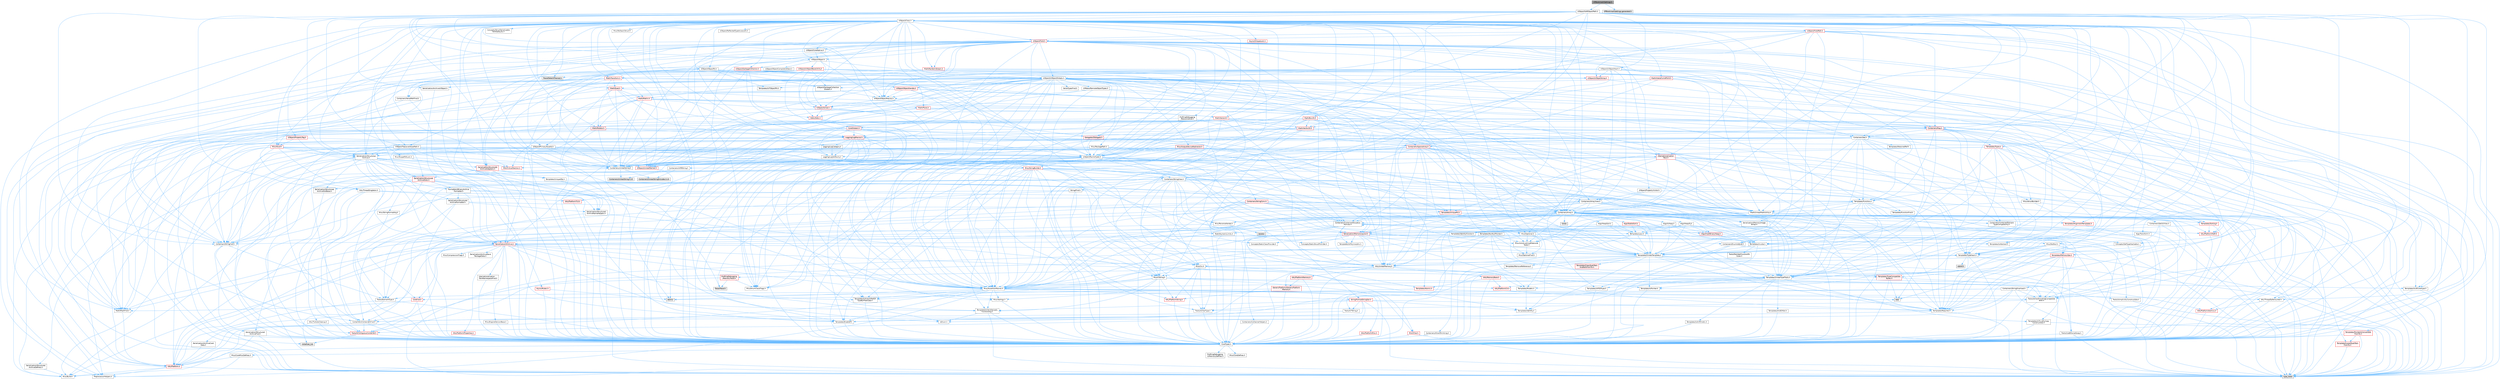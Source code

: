 digraph "VPBookmarkSettings.h"
{
 // INTERACTIVE_SVG=YES
 // LATEX_PDF_SIZE
  bgcolor="transparent";
  edge [fontname=Helvetica,fontsize=10,labelfontname=Helvetica,labelfontsize=10];
  node [fontname=Helvetica,fontsize=10,shape=box,height=0.2,width=0.4];
  Node1 [id="Node000001",label="VPBookmarkSettings.h",height=0.2,width=0.4,color="gray40", fillcolor="grey60", style="filled", fontcolor="black",tooltip=" "];
  Node1 -> Node2 [id="edge1_Node000001_Node000002",color="steelblue1",style="solid",tooltip=" "];
  Node2 [id="Node000002",label="UObject/SoftObjectPath.h",height=0.2,width=0.4,color="grey40", fillcolor="white", style="filled",URL="$d3/dc8/SoftObjectPath_8h.html",tooltip=" "];
  Node2 -> Node3 [id="edge2_Node000002_Node000003",color="steelblue1",style="solid",tooltip=" "];
  Node3 [id="Node000003",label="Algo/Transform.h",height=0.2,width=0.4,color="grey40", fillcolor="white", style="filled",URL="$de/d59/Algo_2Transform_8h.html",tooltip=" "];
  Node3 -> Node4 [id="edge3_Node000003_Node000004",color="steelblue1",style="solid",tooltip=" "];
  Node4 [id="Node000004",label="CoreTypes.h",height=0.2,width=0.4,color="grey40", fillcolor="white", style="filled",URL="$dc/dec/CoreTypes_8h.html",tooltip=" "];
  Node4 -> Node5 [id="edge4_Node000004_Node000005",color="steelblue1",style="solid",tooltip=" "];
  Node5 [id="Node000005",label="HAL/Platform.h",height=0.2,width=0.4,color="red", fillcolor="#FFF0F0", style="filled",URL="$d9/dd0/Platform_8h.html",tooltip=" "];
  Node5 -> Node6 [id="edge5_Node000005_Node000006",color="steelblue1",style="solid",tooltip=" "];
  Node6 [id="Node000006",label="Misc/Build.h",height=0.2,width=0.4,color="grey40", fillcolor="white", style="filled",URL="$d3/dbb/Build_8h.html",tooltip=" "];
  Node5 -> Node8 [id="edge6_Node000005_Node000008",color="steelblue1",style="solid",tooltip=" "];
  Node8 [id="Node000008",label="type_traits",height=0.2,width=0.4,color="grey60", fillcolor="#E0E0E0", style="filled",tooltip=" "];
  Node5 -> Node9 [id="edge7_Node000005_Node000009",color="steelblue1",style="solid",tooltip=" "];
  Node9 [id="Node000009",label="PreprocessorHelpers.h",height=0.2,width=0.4,color="grey40", fillcolor="white", style="filled",URL="$db/ddb/PreprocessorHelpers_8h.html",tooltip=" "];
  Node4 -> Node15 [id="edge8_Node000004_Node000015",color="steelblue1",style="solid",tooltip=" "];
  Node15 [id="Node000015",label="ProfilingDebugging\l/UMemoryDefines.h",height=0.2,width=0.4,color="grey40", fillcolor="white", style="filled",URL="$d2/da2/UMemoryDefines_8h.html",tooltip=" "];
  Node4 -> Node16 [id="edge9_Node000004_Node000016",color="steelblue1",style="solid",tooltip=" "];
  Node16 [id="Node000016",label="Misc/CoreMiscDefines.h",height=0.2,width=0.4,color="grey40", fillcolor="white", style="filled",URL="$da/d38/CoreMiscDefines_8h.html",tooltip=" "];
  Node16 -> Node5 [id="edge10_Node000016_Node000005",color="steelblue1",style="solid",tooltip=" "];
  Node16 -> Node9 [id="edge11_Node000016_Node000009",color="steelblue1",style="solid",tooltip=" "];
  Node4 -> Node17 [id="edge12_Node000004_Node000017",color="steelblue1",style="solid",tooltip=" "];
  Node17 [id="Node000017",label="Misc/CoreDefines.h",height=0.2,width=0.4,color="grey40", fillcolor="white", style="filled",URL="$d3/dd2/CoreDefines_8h.html",tooltip=" "];
  Node3 -> Node18 [id="edge13_Node000003_Node000018",color="steelblue1",style="solid",tooltip=" "];
  Node18 [id="Node000018",label="Templates/Invoke.h",height=0.2,width=0.4,color="grey40", fillcolor="white", style="filled",URL="$d7/deb/Invoke_8h.html",tooltip=" "];
  Node18 -> Node4 [id="edge14_Node000018_Node000004",color="steelblue1",style="solid",tooltip=" "];
  Node18 -> Node19 [id="edge15_Node000018_Node000019",color="steelblue1",style="solid",tooltip=" "];
  Node19 [id="Node000019",label="Traits/MemberFunctionPtr\lOuter.h",height=0.2,width=0.4,color="grey40", fillcolor="white", style="filled",URL="$db/da7/MemberFunctionPtrOuter_8h.html",tooltip=" "];
  Node18 -> Node20 [id="edge16_Node000018_Node000020",color="steelblue1",style="solid",tooltip=" "];
  Node20 [id="Node000020",label="Templates/UnrealTemplate.h",height=0.2,width=0.4,color="grey40", fillcolor="white", style="filled",URL="$d4/d24/UnrealTemplate_8h.html",tooltip=" "];
  Node20 -> Node4 [id="edge17_Node000020_Node000004",color="steelblue1",style="solid",tooltip=" "];
  Node20 -> Node21 [id="edge18_Node000020_Node000021",color="steelblue1",style="solid",tooltip=" "];
  Node21 [id="Node000021",label="Templates/IsPointer.h",height=0.2,width=0.4,color="grey40", fillcolor="white", style="filled",URL="$d7/d05/IsPointer_8h.html",tooltip=" "];
  Node21 -> Node4 [id="edge19_Node000021_Node000004",color="steelblue1",style="solid",tooltip=" "];
  Node20 -> Node22 [id="edge20_Node000020_Node000022",color="steelblue1",style="solid",tooltip=" "];
  Node22 [id="Node000022",label="HAL/UnrealMemory.h",height=0.2,width=0.4,color="grey40", fillcolor="white", style="filled",URL="$d9/d96/UnrealMemory_8h.html",tooltip=" "];
  Node22 -> Node4 [id="edge21_Node000022_Node000004",color="steelblue1",style="solid",tooltip=" "];
  Node22 -> Node23 [id="edge22_Node000022_Node000023",color="steelblue1",style="solid",tooltip=" "];
  Node23 [id="Node000023",label="GenericPlatform/GenericPlatform\lMemory.h",height=0.2,width=0.4,color="red", fillcolor="#FFF0F0", style="filled",URL="$dd/d22/GenericPlatformMemory_8h.html",tooltip=" "];
  Node23 -> Node24 [id="edge23_Node000023_Node000024",color="steelblue1",style="solid",tooltip=" "];
  Node24 [id="Node000024",label="CoreFwd.h",height=0.2,width=0.4,color="red", fillcolor="#FFF0F0", style="filled",URL="$d1/d1e/CoreFwd_8h.html",tooltip=" "];
  Node24 -> Node4 [id="edge24_Node000024_Node000004",color="steelblue1",style="solid",tooltip=" "];
  Node24 -> Node25 [id="edge25_Node000024_Node000025",color="steelblue1",style="solid",tooltip=" "];
  Node25 [id="Node000025",label="Containers/ContainersFwd.h",height=0.2,width=0.4,color="grey40", fillcolor="white", style="filled",URL="$d4/d0a/ContainersFwd_8h.html",tooltip=" "];
  Node25 -> Node5 [id="edge26_Node000025_Node000005",color="steelblue1",style="solid",tooltip=" "];
  Node25 -> Node4 [id="edge27_Node000025_Node000004",color="steelblue1",style="solid",tooltip=" "];
  Node25 -> Node26 [id="edge28_Node000025_Node000026",color="steelblue1",style="solid",tooltip=" "];
  Node26 [id="Node000026",label="Traits/IsContiguousContainer.h",height=0.2,width=0.4,color="red", fillcolor="#FFF0F0", style="filled",URL="$d5/d3c/IsContiguousContainer_8h.html",tooltip=" "];
  Node26 -> Node4 [id="edge29_Node000026_Node000004",color="steelblue1",style="solid",tooltip=" "];
  Node26 -> Node28 [id="edge30_Node000026_Node000028",color="steelblue1",style="solid",tooltip=" "];
  Node28 [id="Node000028",label="initializer_list",height=0.2,width=0.4,color="grey60", fillcolor="#E0E0E0", style="filled",tooltip=" "];
  Node24 -> Node29 [id="edge31_Node000024_Node000029",color="steelblue1",style="solid",tooltip=" "];
  Node29 [id="Node000029",label="Math/MathFwd.h",height=0.2,width=0.4,color="grey40", fillcolor="white", style="filled",URL="$d2/d10/MathFwd_8h.html",tooltip=" "];
  Node29 -> Node5 [id="edge32_Node000029_Node000005",color="steelblue1",style="solid",tooltip=" "];
  Node23 -> Node4 [id="edge33_Node000023_Node000004",color="steelblue1",style="solid",tooltip=" "];
  Node23 -> Node31 [id="edge34_Node000023_Node000031",color="steelblue1",style="solid",tooltip=" "];
  Node31 [id="Node000031",label="HAL/PlatformString.h",height=0.2,width=0.4,color="red", fillcolor="#FFF0F0", style="filled",URL="$db/db5/PlatformString_8h.html",tooltip=" "];
  Node31 -> Node4 [id="edge35_Node000031_Node000004",color="steelblue1",style="solid",tooltip=" "];
  Node22 -> Node35 [id="edge36_Node000022_Node000035",color="steelblue1",style="solid",tooltip=" "];
  Node35 [id="Node000035",label="HAL/MemoryBase.h",height=0.2,width=0.4,color="red", fillcolor="#FFF0F0", style="filled",URL="$d6/d9f/MemoryBase_8h.html",tooltip=" "];
  Node35 -> Node4 [id="edge37_Node000035_Node000004",color="steelblue1",style="solid",tooltip=" "];
  Node35 -> Node36 [id="edge38_Node000035_Node000036",color="steelblue1",style="solid",tooltip=" "];
  Node36 [id="Node000036",label="HAL/PlatformAtomics.h",height=0.2,width=0.4,color="red", fillcolor="#FFF0F0", style="filled",URL="$d3/d36/PlatformAtomics_8h.html",tooltip=" "];
  Node36 -> Node4 [id="edge39_Node000036_Node000004",color="steelblue1",style="solid",tooltip=" "];
  Node35 -> Node39 [id="edge40_Node000035_Node000039",color="steelblue1",style="solid",tooltip=" "];
  Node39 [id="Node000039",label="HAL/PlatformCrt.h",height=0.2,width=0.4,color="red", fillcolor="#FFF0F0", style="filled",URL="$d8/d75/PlatformCrt_8h.html",tooltip=" "];
  Node39 -> Node40 [id="edge41_Node000039_Node000040",color="steelblue1",style="solid",tooltip=" "];
  Node40 [id="Node000040",label="new",height=0.2,width=0.4,color="grey60", fillcolor="#E0E0E0", style="filled",tooltip=" "];
  Node35 -> Node81 [id="edge42_Node000035_Node000081",color="steelblue1",style="solid",tooltip=" "];
  Node81 [id="Node000081",label="Templates/Atomic.h",height=0.2,width=0.4,color="red", fillcolor="#FFF0F0", style="filled",URL="$d3/d91/Atomic_8h.html",tooltip=" "];
  Node81 -> Node82 [id="edge43_Node000081_Node000082",color="steelblue1",style="solid",tooltip=" "];
  Node82 [id="Node000082",label="HAL/ThreadSafeCounter.h",height=0.2,width=0.4,color="grey40", fillcolor="white", style="filled",URL="$dc/dc9/ThreadSafeCounter_8h.html",tooltip=" "];
  Node82 -> Node4 [id="edge44_Node000082_Node000004",color="steelblue1",style="solid",tooltip=" "];
  Node82 -> Node36 [id="edge45_Node000082_Node000036",color="steelblue1",style="solid",tooltip=" "];
  Node81 -> Node78 [id="edge46_Node000081_Node000078",color="steelblue1",style="solid",tooltip=" "];
  Node78 [id="Node000078",label="atomic",height=0.2,width=0.4,color="grey60", fillcolor="#E0E0E0", style="filled",tooltip=" "];
  Node22 -> Node90 [id="edge47_Node000022_Node000090",color="steelblue1",style="solid",tooltip=" "];
  Node90 [id="Node000090",label="HAL/PlatformMemory.h",height=0.2,width=0.4,color="red", fillcolor="#FFF0F0", style="filled",URL="$de/d68/PlatformMemory_8h.html",tooltip=" "];
  Node90 -> Node4 [id="edge48_Node000090_Node000004",color="steelblue1",style="solid",tooltip=" "];
  Node90 -> Node23 [id="edge49_Node000090_Node000023",color="steelblue1",style="solid",tooltip=" "];
  Node22 -> Node92 [id="edge50_Node000022_Node000092",color="steelblue1",style="solid",tooltip=" "];
  Node92 [id="Node000092",label="ProfilingDebugging\l/MemoryTrace.h",height=0.2,width=0.4,color="red", fillcolor="#FFF0F0", style="filled",URL="$da/dd7/MemoryTrace_8h.html",tooltip=" "];
  Node92 -> Node5 [id="edge51_Node000092_Node000005",color="steelblue1",style="solid",tooltip=" "];
  Node92 -> Node56 [id="edge52_Node000092_Node000056",color="steelblue1",style="solid",tooltip=" "];
  Node56 [id="Node000056",label="Misc/EnumClassFlags.h",height=0.2,width=0.4,color="grey40", fillcolor="white", style="filled",URL="$d8/de7/EnumClassFlags_8h.html",tooltip=" "];
  Node92 -> Node64 [id="edge53_Node000092_Node000064",color="steelblue1",style="solid",tooltip=" "];
  Node64 [id="Node000064",label="Trace/Trace.h",height=0.2,width=0.4,color="grey60", fillcolor="#E0E0E0", style="filled",tooltip=" "];
  Node22 -> Node21 [id="edge54_Node000022_Node000021",color="steelblue1",style="solid",tooltip=" "];
  Node20 -> Node93 [id="edge55_Node000020_Node000093",color="steelblue1",style="solid",tooltip=" "];
  Node93 [id="Node000093",label="Templates/CopyQualifiers\lAndRefsFromTo.h",height=0.2,width=0.4,color="red", fillcolor="#FFF0F0", style="filled",URL="$d3/db3/CopyQualifiersAndRefsFromTo_8h.html",tooltip=" "];
  Node20 -> Node95 [id="edge56_Node000020_Node000095",color="steelblue1",style="solid",tooltip=" "];
  Node95 [id="Node000095",label="Templates/UnrealTypeTraits.h",height=0.2,width=0.4,color="grey40", fillcolor="white", style="filled",URL="$d2/d2d/UnrealTypeTraits_8h.html",tooltip=" "];
  Node95 -> Node4 [id="edge57_Node000095_Node000004",color="steelblue1",style="solid",tooltip=" "];
  Node95 -> Node21 [id="edge58_Node000095_Node000021",color="steelblue1",style="solid",tooltip=" "];
  Node95 -> Node48 [id="edge59_Node000095_Node000048",color="steelblue1",style="solid",tooltip=" "];
  Node48 [id="Node000048",label="Misc/AssertionMacros.h",height=0.2,width=0.4,color="grey40", fillcolor="white", style="filled",URL="$d0/dfa/AssertionMacros_8h.html",tooltip=" "];
  Node48 -> Node4 [id="edge60_Node000048_Node000004",color="steelblue1",style="solid",tooltip=" "];
  Node48 -> Node5 [id="edge61_Node000048_Node000005",color="steelblue1",style="solid",tooltip=" "];
  Node48 -> Node49 [id="edge62_Node000048_Node000049",color="steelblue1",style="solid",tooltip=" "];
  Node49 [id="Node000049",label="HAL/PlatformMisc.h",height=0.2,width=0.4,color="red", fillcolor="#FFF0F0", style="filled",URL="$d0/df5/PlatformMisc_8h.html",tooltip=" "];
  Node49 -> Node4 [id="edge63_Node000049_Node000004",color="steelblue1",style="solid",tooltip=" "];
  Node48 -> Node9 [id="edge64_Node000048_Node000009",color="steelblue1",style="solid",tooltip=" "];
  Node48 -> Node65 [id="edge65_Node000048_Node000065",color="steelblue1",style="solid",tooltip=" "];
  Node65 [id="Node000065",label="Templates/EnableIf.h",height=0.2,width=0.4,color="grey40", fillcolor="white", style="filled",URL="$d7/d60/EnableIf_8h.html",tooltip=" "];
  Node65 -> Node4 [id="edge66_Node000065_Node000004",color="steelblue1",style="solid",tooltip=" "];
  Node48 -> Node66 [id="edge67_Node000048_Node000066",color="steelblue1",style="solid",tooltip=" "];
  Node66 [id="Node000066",label="Templates/IsArrayOrRefOf\lTypeByPredicate.h",height=0.2,width=0.4,color="grey40", fillcolor="white", style="filled",URL="$d6/da1/IsArrayOrRefOfTypeByPredicate_8h.html",tooltip=" "];
  Node66 -> Node4 [id="edge68_Node000066_Node000004",color="steelblue1",style="solid",tooltip=" "];
  Node48 -> Node67 [id="edge69_Node000048_Node000067",color="steelblue1",style="solid",tooltip=" "];
  Node67 [id="Node000067",label="Templates/IsValidVariadic\lFunctionArg.h",height=0.2,width=0.4,color="grey40", fillcolor="white", style="filled",URL="$d0/dc8/IsValidVariadicFunctionArg_8h.html",tooltip=" "];
  Node67 -> Node4 [id="edge70_Node000067_Node000004",color="steelblue1",style="solid",tooltip=" "];
  Node67 -> Node68 [id="edge71_Node000067_Node000068",color="steelblue1",style="solid",tooltip=" "];
  Node68 [id="Node000068",label="IsEnum.h",height=0.2,width=0.4,color="grey40", fillcolor="white", style="filled",URL="$d4/de5/IsEnum_8h.html",tooltip=" "];
  Node67 -> Node8 [id="edge72_Node000067_Node000008",color="steelblue1",style="solid",tooltip=" "];
  Node48 -> Node69 [id="edge73_Node000048_Node000069",color="steelblue1",style="solid",tooltip=" "];
  Node69 [id="Node000069",label="Traits/IsCharEncodingCompatible\lWith.h",height=0.2,width=0.4,color="grey40", fillcolor="white", style="filled",URL="$df/dd1/IsCharEncodingCompatibleWith_8h.html",tooltip=" "];
  Node69 -> Node8 [id="edge74_Node000069_Node000008",color="steelblue1",style="solid",tooltip=" "];
  Node69 -> Node70 [id="edge75_Node000069_Node000070",color="steelblue1",style="solid",tooltip=" "];
  Node70 [id="Node000070",label="Traits/IsCharType.h",height=0.2,width=0.4,color="grey40", fillcolor="white", style="filled",URL="$db/d51/IsCharType_8h.html",tooltip=" "];
  Node70 -> Node4 [id="edge76_Node000070_Node000004",color="steelblue1",style="solid",tooltip=" "];
  Node48 -> Node71 [id="edge77_Node000048_Node000071",color="steelblue1",style="solid",tooltip=" "];
  Node71 [id="Node000071",label="Misc/VarArgs.h",height=0.2,width=0.4,color="grey40", fillcolor="white", style="filled",URL="$d5/d6f/VarArgs_8h.html",tooltip=" "];
  Node71 -> Node4 [id="edge78_Node000071_Node000004",color="steelblue1",style="solid",tooltip=" "];
  Node48 -> Node72 [id="edge79_Node000048_Node000072",color="steelblue1",style="solid",tooltip=" "];
  Node72 [id="Node000072",label="String/FormatStringSan.h",height=0.2,width=0.4,color="red", fillcolor="#FFF0F0", style="filled",URL="$d3/d8b/FormatStringSan_8h.html",tooltip=" "];
  Node72 -> Node8 [id="edge80_Node000072_Node000008",color="steelblue1",style="solid",tooltip=" "];
  Node72 -> Node4 [id="edge81_Node000072_Node000004",color="steelblue1",style="solid",tooltip=" "];
  Node72 -> Node73 [id="edge82_Node000072_Node000073",color="steelblue1",style="solid",tooltip=" "];
  Node73 [id="Node000073",label="Templates/Requires.h",height=0.2,width=0.4,color="grey40", fillcolor="white", style="filled",URL="$dc/d96/Requires_8h.html",tooltip=" "];
  Node73 -> Node65 [id="edge83_Node000073_Node000065",color="steelblue1",style="solid",tooltip=" "];
  Node73 -> Node8 [id="edge84_Node000073_Node000008",color="steelblue1",style="solid",tooltip=" "];
  Node72 -> Node74 [id="edge85_Node000072_Node000074",color="steelblue1",style="solid",tooltip=" "];
  Node74 [id="Node000074",label="Templates/Identity.h",height=0.2,width=0.4,color="grey40", fillcolor="white", style="filled",URL="$d0/dd5/Identity_8h.html",tooltip=" "];
  Node72 -> Node67 [id="edge86_Node000072_Node000067",color="steelblue1",style="solid",tooltip=" "];
  Node72 -> Node70 [id="edge87_Node000072_Node000070",color="steelblue1",style="solid",tooltip=" "];
  Node72 -> Node76 [id="edge88_Node000072_Node000076",color="steelblue1",style="solid",tooltip=" "];
  Node76 [id="Node000076",label="Traits/IsTString.h",height=0.2,width=0.4,color="grey40", fillcolor="white", style="filled",URL="$d0/df8/IsTString_8h.html",tooltip=" "];
  Node76 -> Node25 [id="edge89_Node000076_Node000025",color="steelblue1",style="solid",tooltip=" "];
  Node72 -> Node25 [id="edge90_Node000072_Node000025",color="steelblue1",style="solid",tooltip=" "];
  Node48 -> Node78 [id="edge91_Node000048_Node000078",color="steelblue1",style="solid",tooltip=" "];
  Node95 -> Node86 [id="edge92_Node000095_Node000086",color="steelblue1",style="solid",tooltip=" "];
  Node86 [id="Node000086",label="Templates/AndOrNot.h",height=0.2,width=0.4,color="grey40", fillcolor="white", style="filled",URL="$db/d0a/AndOrNot_8h.html",tooltip=" "];
  Node86 -> Node4 [id="edge93_Node000086_Node000004",color="steelblue1",style="solid",tooltip=" "];
  Node95 -> Node65 [id="edge94_Node000095_Node000065",color="steelblue1",style="solid",tooltip=" "];
  Node95 -> Node96 [id="edge95_Node000095_Node000096",color="steelblue1",style="solid",tooltip=" "];
  Node96 [id="Node000096",label="Templates/IsArithmetic.h",height=0.2,width=0.4,color="grey40", fillcolor="white", style="filled",URL="$d2/d5d/IsArithmetic_8h.html",tooltip=" "];
  Node96 -> Node4 [id="edge96_Node000096_Node000004",color="steelblue1",style="solid",tooltip=" "];
  Node95 -> Node68 [id="edge97_Node000095_Node000068",color="steelblue1",style="solid",tooltip=" "];
  Node95 -> Node97 [id="edge98_Node000095_Node000097",color="steelblue1",style="solid",tooltip=" "];
  Node97 [id="Node000097",label="Templates/Models.h",height=0.2,width=0.4,color="grey40", fillcolor="white", style="filled",URL="$d3/d0c/Models_8h.html",tooltip=" "];
  Node97 -> Node74 [id="edge99_Node000097_Node000074",color="steelblue1",style="solid",tooltip=" "];
  Node95 -> Node98 [id="edge100_Node000095_Node000098",color="steelblue1",style="solid",tooltip=" "];
  Node98 [id="Node000098",label="Templates/IsPODType.h",height=0.2,width=0.4,color="grey40", fillcolor="white", style="filled",URL="$d7/db1/IsPODType_8h.html",tooltip=" "];
  Node98 -> Node4 [id="edge101_Node000098_Node000004",color="steelblue1",style="solid",tooltip=" "];
  Node95 -> Node99 [id="edge102_Node000095_Node000099",color="steelblue1",style="solid",tooltip=" "];
  Node99 [id="Node000099",label="Templates/IsUECoreType.h",height=0.2,width=0.4,color="grey40", fillcolor="white", style="filled",URL="$d1/db8/IsUECoreType_8h.html",tooltip=" "];
  Node99 -> Node4 [id="edge103_Node000099_Node000004",color="steelblue1",style="solid",tooltip=" "];
  Node99 -> Node8 [id="edge104_Node000099_Node000008",color="steelblue1",style="solid",tooltip=" "];
  Node95 -> Node87 [id="edge105_Node000095_Node000087",color="steelblue1",style="solid",tooltip=" "];
  Node87 [id="Node000087",label="Templates/IsTriviallyCopy\lConstructible.h",height=0.2,width=0.4,color="grey40", fillcolor="white", style="filled",URL="$d3/d78/IsTriviallyCopyConstructible_8h.html",tooltip=" "];
  Node87 -> Node4 [id="edge106_Node000087_Node000004",color="steelblue1",style="solid",tooltip=" "];
  Node87 -> Node8 [id="edge107_Node000087_Node000008",color="steelblue1",style="solid",tooltip=" "];
  Node20 -> Node100 [id="edge108_Node000020_Node000100",color="steelblue1",style="solid",tooltip=" "];
  Node100 [id="Node000100",label="Templates/RemoveReference.h",height=0.2,width=0.4,color="grey40", fillcolor="white", style="filled",URL="$da/dbe/RemoveReference_8h.html",tooltip=" "];
  Node100 -> Node4 [id="edge109_Node000100_Node000004",color="steelblue1",style="solid",tooltip=" "];
  Node20 -> Node73 [id="edge110_Node000020_Node000073",color="steelblue1",style="solid",tooltip=" "];
  Node20 -> Node101 [id="edge111_Node000020_Node000101",color="steelblue1",style="solid",tooltip=" "];
  Node101 [id="Node000101",label="Templates/TypeCompatible\lBytes.h",height=0.2,width=0.4,color="red", fillcolor="#FFF0F0", style="filled",URL="$df/d0a/TypeCompatibleBytes_8h.html",tooltip=" "];
  Node101 -> Node4 [id="edge112_Node000101_Node000004",color="steelblue1",style="solid",tooltip=" "];
  Node101 -> Node40 [id="edge113_Node000101_Node000040",color="steelblue1",style="solid",tooltip=" "];
  Node101 -> Node8 [id="edge114_Node000101_Node000008",color="steelblue1",style="solid",tooltip=" "];
  Node20 -> Node74 [id="edge115_Node000020_Node000074",color="steelblue1",style="solid",tooltip=" "];
  Node20 -> Node26 [id="edge116_Node000020_Node000026",color="steelblue1",style="solid",tooltip=" "];
  Node20 -> Node102 [id="edge117_Node000020_Node000102",color="steelblue1",style="solid",tooltip=" "];
  Node102 [id="Node000102",label="Traits/UseBitwiseSwap.h",height=0.2,width=0.4,color="grey40", fillcolor="white", style="filled",URL="$db/df3/UseBitwiseSwap_8h.html",tooltip=" "];
  Node102 -> Node4 [id="edge118_Node000102_Node000004",color="steelblue1",style="solid",tooltip=" "];
  Node102 -> Node8 [id="edge119_Node000102_Node000008",color="steelblue1",style="solid",tooltip=" "];
  Node20 -> Node8 [id="edge120_Node000020_Node000008",color="steelblue1",style="solid",tooltip=" "];
  Node18 -> Node8 [id="edge121_Node000018_Node000008",color="steelblue1",style="solid",tooltip=" "];
  Node2 -> Node103 [id="edge122_Node000002_Node000103",color="steelblue1",style="solid",tooltip=" "];
  Node103 [id="Node000103",label="Containers/Array.h",height=0.2,width=0.4,color="grey40", fillcolor="white", style="filled",URL="$df/dd0/Array_8h.html",tooltip=" "];
  Node103 -> Node4 [id="edge123_Node000103_Node000004",color="steelblue1",style="solid",tooltip=" "];
  Node103 -> Node48 [id="edge124_Node000103_Node000048",color="steelblue1",style="solid",tooltip=" "];
  Node103 -> Node104 [id="edge125_Node000103_Node000104",color="steelblue1",style="solid",tooltip=" "];
  Node104 [id="Node000104",label="Misc/IntrusiveUnsetOptional\lState.h",height=0.2,width=0.4,color="grey40", fillcolor="white", style="filled",URL="$d2/d0a/IntrusiveUnsetOptionalState_8h.html",tooltip=" "];
  Node104 -> Node105 [id="edge126_Node000104_Node000105",color="steelblue1",style="solid",tooltip=" "];
  Node105 [id="Node000105",label="Misc/OptionalFwd.h",height=0.2,width=0.4,color="grey40", fillcolor="white", style="filled",URL="$dc/d50/OptionalFwd_8h.html",tooltip=" "];
  Node103 -> Node106 [id="edge127_Node000103_Node000106",color="steelblue1",style="solid",tooltip=" "];
  Node106 [id="Node000106",label="Misc/ReverseIterate.h",height=0.2,width=0.4,color="grey40", fillcolor="white", style="filled",URL="$db/de3/ReverseIterate_8h.html",tooltip=" "];
  Node106 -> Node5 [id="edge128_Node000106_Node000005",color="steelblue1",style="solid",tooltip=" "];
  Node106 -> Node107 [id="edge129_Node000106_Node000107",color="steelblue1",style="solid",tooltip=" "];
  Node107 [id="Node000107",label="iterator",height=0.2,width=0.4,color="grey60", fillcolor="#E0E0E0", style="filled",tooltip=" "];
  Node103 -> Node22 [id="edge130_Node000103_Node000022",color="steelblue1",style="solid",tooltip=" "];
  Node103 -> Node95 [id="edge131_Node000103_Node000095",color="steelblue1",style="solid",tooltip=" "];
  Node103 -> Node20 [id="edge132_Node000103_Node000020",color="steelblue1",style="solid",tooltip=" "];
  Node103 -> Node108 [id="edge133_Node000103_Node000108",color="steelblue1",style="solid",tooltip=" "];
  Node108 [id="Node000108",label="Containers/AllowShrinking.h",height=0.2,width=0.4,color="grey40", fillcolor="white", style="filled",URL="$d7/d1a/AllowShrinking_8h.html",tooltip=" "];
  Node108 -> Node4 [id="edge134_Node000108_Node000004",color="steelblue1",style="solid",tooltip=" "];
  Node103 -> Node109 [id="edge135_Node000103_Node000109",color="steelblue1",style="solid",tooltip=" "];
  Node109 [id="Node000109",label="Containers/ContainerAllocation\lPolicies.h",height=0.2,width=0.4,color="grey40", fillcolor="white", style="filled",URL="$d7/dff/ContainerAllocationPolicies_8h.html",tooltip=" "];
  Node109 -> Node4 [id="edge136_Node000109_Node000004",color="steelblue1",style="solid",tooltip=" "];
  Node109 -> Node110 [id="edge137_Node000109_Node000110",color="steelblue1",style="solid",tooltip=" "];
  Node110 [id="Node000110",label="Containers/ContainerHelpers.h",height=0.2,width=0.4,color="grey40", fillcolor="white", style="filled",URL="$d7/d33/ContainerHelpers_8h.html",tooltip=" "];
  Node110 -> Node4 [id="edge138_Node000110_Node000004",color="steelblue1",style="solid",tooltip=" "];
  Node109 -> Node109 [id="edge139_Node000109_Node000109",color="steelblue1",style="solid",tooltip=" "];
  Node109 -> Node111 [id="edge140_Node000109_Node000111",color="steelblue1",style="solid",tooltip=" "];
  Node111 [id="Node000111",label="HAL/PlatformMath.h",height=0.2,width=0.4,color="red", fillcolor="#FFF0F0", style="filled",URL="$dc/d53/PlatformMath_8h.html",tooltip=" "];
  Node111 -> Node4 [id="edge141_Node000111_Node000004",color="steelblue1",style="solid",tooltip=" "];
  Node109 -> Node22 [id="edge142_Node000109_Node000022",color="steelblue1",style="solid",tooltip=" "];
  Node109 -> Node54 [id="edge143_Node000109_Node000054",color="steelblue1",style="solid",tooltip=" "];
  Node54 [id="Node000054",label="Math/NumericLimits.h",height=0.2,width=0.4,color="grey40", fillcolor="white", style="filled",URL="$df/d1b/NumericLimits_8h.html",tooltip=" "];
  Node54 -> Node4 [id="edge144_Node000054_Node000004",color="steelblue1",style="solid",tooltip=" "];
  Node109 -> Node48 [id="edge145_Node000109_Node000048",color="steelblue1",style="solid",tooltip=" "];
  Node109 -> Node119 [id="edge146_Node000109_Node000119",color="steelblue1",style="solid",tooltip=" "];
  Node119 [id="Node000119",label="Templates/IsPolymorphic.h",height=0.2,width=0.4,color="grey40", fillcolor="white", style="filled",URL="$dc/d20/IsPolymorphic_8h.html",tooltip=" "];
  Node109 -> Node120 [id="edge147_Node000109_Node000120",color="steelblue1",style="solid",tooltip=" "];
  Node120 [id="Node000120",label="Templates/MemoryOps.h",height=0.2,width=0.4,color="red", fillcolor="#FFF0F0", style="filled",URL="$db/dea/MemoryOps_8h.html",tooltip=" "];
  Node120 -> Node4 [id="edge148_Node000120_Node000004",color="steelblue1",style="solid",tooltip=" "];
  Node120 -> Node22 [id="edge149_Node000120_Node000022",color="steelblue1",style="solid",tooltip=" "];
  Node120 -> Node87 [id="edge150_Node000120_Node000087",color="steelblue1",style="solid",tooltip=" "];
  Node120 -> Node73 [id="edge151_Node000120_Node000073",color="steelblue1",style="solid",tooltip=" "];
  Node120 -> Node95 [id="edge152_Node000120_Node000095",color="steelblue1",style="solid",tooltip=" "];
  Node120 -> Node102 [id="edge153_Node000120_Node000102",color="steelblue1",style="solid",tooltip=" "];
  Node120 -> Node40 [id="edge154_Node000120_Node000040",color="steelblue1",style="solid",tooltip=" "];
  Node120 -> Node8 [id="edge155_Node000120_Node000008",color="steelblue1",style="solid",tooltip=" "];
  Node109 -> Node101 [id="edge156_Node000109_Node000101",color="steelblue1",style="solid",tooltip=" "];
  Node109 -> Node8 [id="edge157_Node000109_Node000008",color="steelblue1",style="solid",tooltip=" "];
  Node103 -> Node121 [id="edge158_Node000103_Node000121",color="steelblue1",style="solid",tooltip=" "];
  Node121 [id="Node000121",label="Containers/ContainerElement\lTypeCompatibility.h",height=0.2,width=0.4,color="grey40", fillcolor="white", style="filled",URL="$df/ddf/ContainerElementTypeCompatibility_8h.html",tooltip=" "];
  Node121 -> Node4 [id="edge159_Node000121_Node000004",color="steelblue1",style="solid",tooltip=" "];
  Node121 -> Node95 [id="edge160_Node000121_Node000095",color="steelblue1",style="solid",tooltip=" "];
  Node103 -> Node122 [id="edge161_Node000103_Node000122",color="steelblue1",style="solid",tooltip=" "];
  Node122 [id="Node000122",label="Serialization/Archive.h",height=0.2,width=0.4,color="red", fillcolor="#FFF0F0", style="filled",URL="$d7/d3b/Archive_8h.html",tooltip=" "];
  Node122 -> Node24 [id="edge162_Node000122_Node000024",color="steelblue1",style="solid",tooltip=" "];
  Node122 -> Node4 [id="edge163_Node000122_Node000004",color="steelblue1",style="solid",tooltip=" "];
  Node122 -> Node123 [id="edge164_Node000122_Node000123",color="steelblue1",style="solid",tooltip=" "];
  Node123 [id="Node000123",label="HAL/PlatformProperties.h",height=0.2,width=0.4,color="red", fillcolor="#FFF0F0", style="filled",URL="$d9/db0/PlatformProperties_8h.html",tooltip=" "];
  Node123 -> Node4 [id="edge165_Node000123_Node000004",color="steelblue1",style="solid",tooltip=" "];
  Node122 -> Node126 [id="edge166_Node000122_Node000126",color="steelblue1",style="solid",tooltip=" "];
  Node126 [id="Node000126",label="Internationalization\l/TextNamespaceFwd.h",height=0.2,width=0.4,color="grey40", fillcolor="white", style="filled",URL="$d8/d97/TextNamespaceFwd_8h.html",tooltip=" "];
  Node126 -> Node4 [id="edge167_Node000126_Node000004",color="steelblue1",style="solid",tooltip=" "];
  Node122 -> Node29 [id="edge168_Node000122_Node000029",color="steelblue1",style="solid",tooltip=" "];
  Node122 -> Node48 [id="edge169_Node000122_Node000048",color="steelblue1",style="solid",tooltip=" "];
  Node122 -> Node6 [id="edge170_Node000122_Node000006",color="steelblue1",style="solid",tooltip=" "];
  Node122 -> Node55 [id="edge171_Node000122_Node000055",color="steelblue1",style="solid",tooltip=" "];
  Node55 [id="Node000055",label="Misc/CompressionFlags.h",height=0.2,width=0.4,color="grey40", fillcolor="white", style="filled",URL="$d9/d76/CompressionFlags_8h.html",tooltip=" "];
  Node122 -> Node127 [id="edge172_Node000122_Node000127",color="steelblue1",style="solid",tooltip=" "];
  Node127 [id="Node000127",label="Misc/EngineVersionBase.h",height=0.2,width=0.4,color="grey40", fillcolor="white", style="filled",URL="$d5/d2b/EngineVersionBase_8h.html",tooltip=" "];
  Node127 -> Node4 [id="edge173_Node000127_Node000004",color="steelblue1",style="solid",tooltip=" "];
  Node122 -> Node71 [id="edge174_Node000122_Node000071",color="steelblue1",style="solid",tooltip=" "];
  Node122 -> Node128 [id="edge175_Node000122_Node000128",color="steelblue1",style="solid",tooltip=" "];
  Node128 [id="Node000128",label="Serialization/ArchiveCook\lData.h",height=0.2,width=0.4,color="grey40", fillcolor="white", style="filled",URL="$dc/db6/ArchiveCookData_8h.html",tooltip=" "];
  Node128 -> Node5 [id="edge176_Node000128_Node000005",color="steelblue1",style="solid",tooltip=" "];
  Node122 -> Node129 [id="edge177_Node000122_Node000129",color="steelblue1",style="solid",tooltip=" "];
  Node129 [id="Node000129",label="Serialization/ArchiveSave\lPackageData.h",height=0.2,width=0.4,color="grey40", fillcolor="white", style="filled",URL="$d1/d37/ArchiveSavePackageData_8h.html",tooltip=" "];
  Node122 -> Node65 [id="edge178_Node000122_Node000065",color="steelblue1",style="solid",tooltip=" "];
  Node122 -> Node66 [id="edge179_Node000122_Node000066",color="steelblue1",style="solid",tooltip=" "];
  Node122 -> Node67 [id="edge180_Node000122_Node000067",color="steelblue1",style="solid",tooltip=" "];
  Node122 -> Node20 [id="edge181_Node000122_Node000020",color="steelblue1",style="solid",tooltip=" "];
  Node122 -> Node69 [id="edge182_Node000122_Node000069",color="steelblue1",style="solid",tooltip=" "];
  Node103 -> Node132 [id="edge183_Node000103_Node000132",color="steelblue1",style="solid",tooltip=" "];
  Node132 [id="Node000132",label="Serialization/MemoryImage\lWriter.h",height=0.2,width=0.4,color="grey40", fillcolor="white", style="filled",URL="$d0/d08/MemoryImageWriter_8h.html",tooltip=" "];
  Node132 -> Node4 [id="edge184_Node000132_Node000004",color="steelblue1",style="solid",tooltip=" "];
  Node132 -> Node133 [id="edge185_Node000132_Node000133",color="steelblue1",style="solid",tooltip=" "];
  Node133 [id="Node000133",label="Serialization/MemoryLayout.h",height=0.2,width=0.4,color="red", fillcolor="#FFF0F0", style="filled",URL="$d7/d66/MemoryLayout_8h.html",tooltip=" "];
  Node133 -> Node134 [id="edge186_Node000133_Node000134",color="steelblue1",style="solid",tooltip=" "];
  Node134 [id="Node000134",label="Concepts/StaticClassProvider.h",height=0.2,width=0.4,color="grey40", fillcolor="white", style="filled",URL="$dd/d83/StaticClassProvider_8h.html",tooltip=" "];
  Node133 -> Node135 [id="edge187_Node000133_Node000135",color="steelblue1",style="solid",tooltip=" "];
  Node135 [id="Node000135",label="Concepts/StaticStructProvider.h",height=0.2,width=0.4,color="grey40", fillcolor="white", style="filled",URL="$d5/d77/StaticStructProvider_8h.html",tooltip=" "];
  Node133 -> Node136 [id="edge188_Node000133_Node000136",color="steelblue1",style="solid",tooltip=" "];
  Node136 [id="Node000136",label="Containers/EnumAsByte.h",height=0.2,width=0.4,color="grey40", fillcolor="white", style="filled",URL="$d6/d9a/EnumAsByte_8h.html",tooltip=" "];
  Node136 -> Node4 [id="edge189_Node000136_Node000004",color="steelblue1",style="solid",tooltip=" "];
  Node136 -> Node98 [id="edge190_Node000136_Node000098",color="steelblue1",style="solid",tooltip=" "];
  Node136 -> Node137 [id="edge191_Node000136_Node000137",color="steelblue1",style="solid",tooltip=" "];
  Node137 [id="Node000137",label="Templates/TypeHash.h",height=0.2,width=0.4,color="grey40", fillcolor="white", style="filled",URL="$d1/d62/TypeHash_8h.html",tooltip=" "];
  Node137 -> Node4 [id="edge192_Node000137_Node000004",color="steelblue1",style="solid",tooltip=" "];
  Node137 -> Node73 [id="edge193_Node000137_Node000073",color="steelblue1",style="solid",tooltip=" "];
  Node137 -> Node138 [id="edge194_Node000137_Node000138",color="steelblue1",style="solid",tooltip=" "];
  Node138 [id="Node000138",label="Misc/Crc.h",height=0.2,width=0.4,color="grey40", fillcolor="white", style="filled",URL="$d4/dd2/Crc_8h.html",tooltip=" "];
  Node138 -> Node4 [id="edge195_Node000138_Node000004",color="steelblue1",style="solid",tooltip=" "];
  Node138 -> Node31 [id="edge196_Node000138_Node000031",color="steelblue1",style="solid",tooltip=" "];
  Node138 -> Node48 [id="edge197_Node000138_Node000048",color="steelblue1",style="solid",tooltip=" "];
  Node138 -> Node139 [id="edge198_Node000138_Node000139",color="steelblue1",style="solid",tooltip=" "];
  Node139 [id="Node000139",label="Misc/CString.h",height=0.2,width=0.4,color="grey40", fillcolor="white", style="filled",URL="$d2/d49/CString_8h.html",tooltip=" "];
  Node139 -> Node4 [id="edge199_Node000139_Node000004",color="steelblue1",style="solid",tooltip=" "];
  Node139 -> Node39 [id="edge200_Node000139_Node000039",color="steelblue1",style="solid",tooltip=" "];
  Node139 -> Node31 [id="edge201_Node000139_Node000031",color="steelblue1",style="solid",tooltip=" "];
  Node139 -> Node48 [id="edge202_Node000139_Node000048",color="steelblue1",style="solid",tooltip=" "];
  Node139 -> Node140 [id="edge203_Node000139_Node000140",color="steelblue1",style="solid",tooltip=" "];
  Node140 [id="Node000140",label="Misc/Char.h",height=0.2,width=0.4,color="red", fillcolor="#FFF0F0", style="filled",URL="$d0/d58/Char_8h.html",tooltip=" "];
  Node140 -> Node4 [id="edge204_Node000140_Node000004",color="steelblue1",style="solid",tooltip=" "];
  Node140 -> Node8 [id="edge205_Node000140_Node000008",color="steelblue1",style="solid",tooltip=" "];
  Node139 -> Node71 [id="edge206_Node000139_Node000071",color="steelblue1",style="solid",tooltip=" "];
  Node139 -> Node66 [id="edge207_Node000139_Node000066",color="steelblue1",style="solid",tooltip=" "];
  Node139 -> Node67 [id="edge208_Node000139_Node000067",color="steelblue1",style="solid",tooltip=" "];
  Node139 -> Node69 [id="edge209_Node000139_Node000069",color="steelblue1",style="solid",tooltip=" "];
  Node138 -> Node140 [id="edge210_Node000138_Node000140",color="steelblue1",style="solid",tooltip=" "];
  Node138 -> Node95 [id="edge211_Node000138_Node000095",color="steelblue1",style="solid",tooltip=" "];
  Node138 -> Node70 [id="edge212_Node000138_Node000070",color="steelblue1",style="solid",tooltip=" "];
  Node137 -> Node143 [id="edge213_Node000137_Node000143",color="steelblue1",style="solid",tooltip=" "];
  Node143 [id="Node000143",label="stdint.h",height=0.2,width=0.4,color="grey60", fillcolor="#E0E0E0", style="filled",tooltip=" "];
  Node137 -> Node8 [id="edge214_Node000137_Node000008",color="steelblue1",style="solid",tooltip=" "];
  Node133 -> Node51 [id="edge215_Node000133_Node000051",color="steelblue1",style="solid",tooltip=" "];
  Node51 [id="Node000051",label="Containers/StringFwd.h",height=0.2,width=0.4,color="grey40", fillcolor="white", style="filled",URL="$df/d37/StringFwd_8h.html",tooltip=" "];
  Node51 -> Node4 [id="edge216_Node000051_Node000004",color="steelblue1",style="solid",tooltip=" "];
  Node51 -> Node52 [id="edge217_Node000051_Node000052",color="steelblue1",style="solid",tooltip=" "];
  Node52 [id="Node000052",label="Traits/ElementType.h",height=0.2,width=0.4,color="grey40", fillcolor="white", style="filled",URL="$d5/d4f/ElementType_8h.html",tooltip=" "];
  Node52 -> Node5 [id="edge218_Node000052_Node000005",color="steelblue1",style="solid",tooltip=" "];
  Node52 -> Node28 [id="edge219_Node000052_Node000028",color="steelblue1",style="solid",tooltip=" "];
  Node52 -> Node8 [id="edge220_Node000052_Node000008",color="steelblue1",style="solid",tooltip=" "];
  Node51 -> Node26 [id="edge221_Node000051_Node000026",color="steelblue1",style="solid",tooltip=" "];
  Node133 -> Node22 [id="edge222_Node000133_Node000022",color="steelblue1",style="solid",tooltip=" "];
  Node133 -> Node65 [id="edge223_Node000133_Node000065",color="steelblue1",style="solid",tooltip=" "];
  Node133 -> Node145 [id="edge224_Node000133_Node000145",color="steelblue1",style="solid",tooltip=" "];
  Node145 [id="Node000145",label="Templates/IsAbstract.h",height=0.2,width=0.4,color="grey40", fillcolor="white", style="filled",URL="$d8/db7/IsAbstract_8h.html",tooltip=" "];
  Node133 -> Node119 [id="edge225_Node000133_Node000119",color="steelblue1",style="solid",tooltip=" "];
  Node133 -> Node97 [id="edge226_Node000133_Node000097",color="steelblue1",style="solid",tooltip=" "];
  Node133 -> Node20 [id="edge227_Node000133_Node000020",color="steelblue1",style="solid",tooltip=" "];
  Node103 -> Node146 [id="edge228_Node000103_Node000146",color="steelblue1",style="solid",tooltip=" "];
  Node146 [id="Node000146",label="Algo/Heapify.h",height=0.2,width=0.4,color="grey40", fillcolor="white", style="filled",URL="$d0/d2a/Heapify_8h.html",tooltip=" "];
  Node146 -> Node147 [id="edge229_Node000146_Node000147",color="steelblue1",style="solid",tooltip=" "];
  Node147 [id="Node000147",label="Algo/Impl/BinaryHeap.h",height=0.2,width=0.4,color="red", fillcolor="#FFF0F0", style="filled",URL="$d7/da3/Algo_2Impl_2BinaryHeap_8h.html",tooltip=" "];
  Node147 -> Node18 [id="edge230_Node000147_Node000018",color="steelblue1",style="solid",tooltip=" "];
  Node147 -> Node8 [id="edge231_Node000147_Node000008",color="steelblue1",style="solid",tooltip=" "];
  Node146 -> Node150 [id="edge232_Node000146_Node000150",color="steelblue1",style="solid",tooltip=" "];
  Node150 [id="Node000150",label="Templates/IdentityFunctor.h",height=0.2,width=0.4,color="grey40", fillcolor="white", style="filled",URL="$d7/d2e/IdentityFunctor_8h.html",tooltip=" "];
  Node150 -> Node5 [id="edge233_Node000150_Node000005",color="steelblue1",style="solid",tooltip=" "];
  Node146 -> Node18 [id="edge234_Node000146_Node000018",color="steelblue1",style="solid",tooltip=" "];
  Node146 -> Node151 [id="edge235_Node000146_Node000151",color="steelblue1",style="solid",tooltip=" "];
  Node151 [id="Node000151",label="Templates/Less.h",height=0.2,width=0.4,color="grey40", fillcolor="white", style="filled",URL="$de/dc8/Less_8h.html",tooltip=" "];
  Node151 -> Node4 [id="edge236_Node000151_Node000004",color="steelblue1",style="solid",tooltip=" "];
  Node151 -> Node20 [id="edge237_Node000151_Node000020",color="steelblue1",style="solid",tooltip=" "];
  Node146 -> Node20 [id="edge238_Node000146_Node000020",color="steelblue1",style="solid",tooltip=" "];
  Node103 -> Node152 [id="edge239_Node000103_Node000152",color="steelblue1",style="solid",tooltip=" "];
  Node152 [id="Node000152",label="Algo/HeapSort.h",height=0.2,width=0.4,color="grey40", fillcolor="white", style="filled",URL="$d3/d92/HeapSort_8h.html",tooltip=" "];
  Node152 -> Node147 [id="edge240_Node000152_Node000147",color="steelblue1",style="solid",tooltip=" "];
  Node152 -> Node150 [id="edge241_Node000152_Node000150",color="steelblue1",style="solid",tooltip=" "];
  Node152 -> Node151 [id="edge242_Node000152_Node000151",color="steelblue1",style="solid",tooltip=" "];
  Node152 -> Node20 [id="edge243_Node000152_Node000020",color="steelblue1",style="solid",tooltip=" "];
  Node103 -> Node153 [id="edge244_Node000103_Node000153",color="steelblue1",style="solid",tooltip=" "];
  Node153 [id="Node000153",label="Algo/IsHeap.h",height=0.2,width=0.4,color="grey40", fillcolor="white", style="filled",URL="$de/d32/IsHeap_8h.html",tooltip=" "];
  Node153 -> Node147 [id="edge245_Node000153_Node000147",color="steelblue1",style="solid",tooltip=" "];
  Node153 -> Node150 [id="edge246_Node000153_Node000150",color="steelblue1",style="solid",tooltip=" "];
  Node153 -> Node18 [id="edge247_Node000153_Node000018",color="steelblue1",style="solid",tooltip=" "];
  Node153 -> Node151 [id="edge248_Node000153_Node000151",color="steelblue1",style="solid",tooltip=" "];
  Node153 -> Node20 [id="edge249_Node000153_Node000020",color="steelblue1",style="solid",tooltip=" "];
  Node103 -> Node147 [id="edge250_Node000103_Node000147",color="steelblue1",style="solid",tooltip=" "];
  Node103 -> Node154 [id="edge251_Node000103_Node000154",color="steelblue1",style="solid",tooltip=" "];
  Node154 [id="Node000154",label="Algo/StableSort.h",height=0.2,width=0.4,color="red", fillcolor="#FFF0F0", style="filled",URL="$d7/d3c/StableSort_8h.html",tooltip=" "];
  Node154 -> Node150 [id="edge252_Node000154_Node000150",color="steelblue1",style="solid",tooltip=" "];
  Node154 -> Node18 [id="edge253_Node000154_Node000018",color="steelblue1",style="solid",tooltip=" "];
  Node154 -> Node151 [id="edge254_Node000154_Node000151",color="steelblue1",style="solid",tooltip=" "];
  Node154 -> Node20 [id="edge255_Node000154_Node000020",color="steelblue1",style="solid",tooltip=" "];
  Node103 -> Node157 [id="edge256_Node000103_Node000157",color="steelblue1",style="solid",tooltip=" "];
  Node157 [id="Node000157",label="Concepts/GetTypeHashable.h",height=0.2,width=0.4,color="grey40", fillcolor="white", style="filled",URL="$d3/da2/GetTypeHashable_8h.html",tooltip=" "];
  Node157 -> Node4 [id="edge257_Node000157_Node000004",color="steelblue1",style="solid",tooltip=" "];
  Node157 -> Node137 [id="edge258_Node000157_Node000137",color="steelblue1",style="solid",tooltip=" "];
  Node103 -> Node150 [id="edge259_Node000103_Node000150",color="steelblue1",style="solid",tooltip=" "];
  Node103 -> Node18 [id="edge260_Node000103_Node000018",color="steelblue1",style="solid",tooltip=" "];
  Node103 -> Node151 [id="edge261_Node000103_Node000151",color="steelblue1",style="solid",tooltip=" "];
  Node103 -> Node158 [id="edge262_Node000103_Node000158",color="steelblue1",style="solid",tooltip=" "];
  Node158 [id="Node000158",label="Templates/LosesQualifiers\lFromTo.h",height=0.2,width=0.4,color="red", fillcolor="#FFF0F0", style="filled",URL="$d2/db3/LosesQualifiersFromTo_8h.html",tooltip=" "];
  Node158 -> Node8 [id="edge263_Node000158_Node000008",color="steelblue1",style="solid",tooltip=" "];
  Node103 -> Node73 [id="edge264_Node000103_Node000073",color="steelblue1",style="solid",tooltip=" "];
  Node103 -> Node159 [id="edge265_Node000103_Node000159",color="steelblue1",style="solid",tooltip=" "];
  Node159 [id="Node000159",label="Templates/Sorting.h",height=0.2,width=0.4,color="red", fillcolor="#FFF0F0", style="filled",URL="$d3/d9e/Sorting_8h.html",tooltip=" "];
  Node159 -> Node4 [id="edge266_Node000159_Node000004",color="steelblue1",style="solid",tooltip=" "];
  Node159 -> Node111 [id="edge267_Node000159_Node000111",color="steelblue1",style="solid",tooltip=" "];
  Node159 -> Node151 [id="edge268_Node000159_Node000151",color="steelblue1",style="solid",tooltip=" "];
  Node103 -> Node163 [id="edge269_Node000103_Node000163",color="steelblue1",style="solid",tooltip=" "];
  Node163 [id="Node000163",label="Templates/AlignmentTemplates.h",height=0.2,width=0.4,color="red", fillcolor="#FFF0F0", style="filled",URL="$dd/d32/AlignmentTemplates_8h.html",tooltip=" "];
  Node163 -> Node4 [id="edge270_Node000163_Node000004",color="steelblue1",style="solid",tooltip=" "];
  Node163 -> Node21 [id="edge271_Node000163_Node000021",color="steelblue1",style="solid",tooltip=" "];
  Node103 -> Node52 [id="edge272_Node000103_Node000052",color="steelblue1",style="solid",tooltip=" "];
  Node103 -> Node117 [id="edge273_Node000103_Node000117",color="steelblue1",style="solid",tooltip=" "];
  Node117 [id="Node000117",label="limits",height=0.2,width=0.4,color="grey60", fillcolor="#E0E0E0", style="filled",tooltip=" "];
  Node103 -> Node8 [id="edge274_Node000103_Node000008",color="steelblue1",style="solid",tooltip=" "];
  Node2 -> Node164 [id="edge275_Node000002_Node000164",color="steelblue1",style="solid",tooltip=" "];
  Node164 [id="Node000164",label="Containers/Set.h",height=0.2,width=0.4,color="grey40", fillcolor="white", style="filled",URL="$d4/d45/Set_8h.html",tooltip=" "];
  Node164 -> Node109 [id="edge276_Node000164_Node000109",color="steelblue1",style="solid",tooltip=" "];
  Node164 -> Node121 [id="edge277_Node000164_Node000121",color="steelblue1",style="solid",tooltip=" "];
  Node164 -> Node165 [id="edge278_Node000164_Node000165",color="steelblue1",style="solid",tooltip=" "];
  Node165 [id="Node000165",label="Containers/SetUtilities.h",height=0.2,width=0.4,color="grey40", fillcolor="white", style="filled",URL="$dc/de5/SetUtilities_8h.html",tooltip=" "];
  Node165 -> Node4 [id="edge279_Node000165_Node000004",color="steelblue1",style="solid",tooltip=" "];
  Node165 -> Node133 [id="edge280_Node000165_Node000133",color="steelblue1",style="solid",tooltip=" "];
  Node165 -> Node120 [id="edge281_Node000165_Node000120",color="steelblue1",style="solid",tooltip=" "];
  Node165 -> Node95 [id="edge282_Node000165_Node000095",color="steelblue1",style="solid",tooltip=" "];
  Node164 -> Node166 [id="edge283_Node000164_Node000166",color="steelblue1",style="solid",tooltip=" "];
  Node166 [id="Node000166",label="Containers/SparseArray.h",height=0.2,width=0.4,color="red", fillcolor="#FFF0F0", style="filled",URL="$d5/dbf/SparseArray_8h.html",tooltip=" "];
  Node166 -> Node4 [id="edge284_Node000166_Node000004",color="steelblue1",style="solid",tooltip=" "];
  Node166 -> Node48 [id="edge285_Node000166_Node000048",color="steelblue1",style="solid",tooltip=" "];
  Node166 -> Node22 [id="edge286_Node000166_Node000022",color="steelblue1",style="solid",tooltip=" "];
  Node166 -> Node95 [id="edge287_Node000166_Node000095",color="steelblue1",style="solid",tooltip=" "];
  Node166 -> Node20 [id="edge288_Node000166_Node000020",color="steelblue1",style="solid",tooltip=" "];
  Node166 -> Node109 [id="edge289_Node000166_Node000109",color="steelblue1",style="solid",tooltip=" "];
  Node166 -> Node151 [id="edge290_Node000166_Node000151",color="steelblue1",style="solid",tooltip=" "];
  Node166 -> Node103 [id="edge291_Node000166_Node000103",color="steelblue1",style="solid",tooltip=" "];
  Node166 -> Node162 [id="edge292_Node000166_Node000162",color="steelblue1",style="solid",tooltip=" "];
  Node162 [id="Node000162",label="Math/UnrealMathUtility.h",height=0.2,width=0.4,color="grey40", fillcolor="white", style="filled",URL="$db/db8/UnrealMathUtility_8h.html",tooltip=" "];
  Node162 -> Node4 [id="edge293_Node000162_Node000004",color="steelblue1",style="solid",tooltip=" "];
  Node162 -> Node48 [id="edge294_Node000162_Node000048",color="steelblue1",style="solid",tooltip=" "];
  Node162 -> Node111 [id="edge295_Node000162_Node000111",color="steelblue1",style="solid",tooltip=" "];
  Node162 -> Node29 [id="edge296_Node000162_Node000029",color="steelblue1",style="solid",tooltip=" "];
  Node162 -> Node74 [id="edge297_Node000162_Node000074",color="steelblue1",style="solid",tooltip=" "];
  Node162 -> Node73 [id="edge298_Node000162_Node000073",color="steelblue1",style="solid",tooltip=" "];
  Node166 -> Node169 [id="edge299_Node000166_Node000169",color="steelblue1",style="solid",tooltip=" "];
  Node169 [id="Node000169",label="Serialization/Structured\lArchive.h",height=0.2,width=0.4,color="grey40", fillcolor="white", style="filled",URL="$d9/d1e/StructuredArchive_8h.html",tooltip=" "];
  Node169 -> Node103 [id="edge300_Node000169_Node000103",color="steelblue1",style="solid",tooltip=" "];
  Node169 -> Node109 [id="edge301_Node000169_Node000109",color="steelblue1",style="solid",tooltip=" "];
  Node169 -> Node4 [id="edge302_Node000169_Node000004",color="steelblue1",style="solid",tooltip=" "];
  Node169 -> Node170 [id="edge303_Node000169_Node000170",color="steelblue1",style="solid",tooltip=" "];
  Node170 [id="Node000170",label="Formatters/BinaryArchive\lFormatter.h",height=0.2,width=0.4,color="grey40", fillcolor="white", style="filled",URL="$d2/d01/BinaryArchiveFormatter_8h.html",tooltip=" "];
  Node170 -> Node103 [id="edge304_Node000170_Node000103",color="steelblue1",style="solid",tooltip=" "];
  Node170 -> Node5 [id="edge305_Node000170_Node000005",color="steelblue1",style="solid",tooltip=" "];
  Node170 -> Node122 [id="edge306_Node000170_Node000122",color="steelblue1",style="solid",tooltip=" "];
  Node170 -> Node171 [id="edge307_Node000170_Node000171",color="steelblue1",style="solid",tooltip=" "];
  Node171 [id="Node000171",label="Serialization/Structured\lArchiveFormatter.h",height=0.2,width=0.4,color="grey40", fillcolor="white", style="filled",URL="$db/dfe/StructuredArchiveFormatter_8h.html",tooltip=" "];
  Node171 -> Node103 [id="edge308_Node000171_Node000103",color="steelblue1",style="solid",tooltip=" "];
  Node171 -> Node24 [id="edge309_Node000171_Node000024",color="steelblue1",style="solid",tooltip=" "];
  Node171 -> Node4 [id="edge310_Node000171_Node000004",color="steelblue1",style="solid",tooltip=" "];
  Node171 -> Node172 [id="edge311_Node000171_Node000172",color="steelblue1",style="solid",tooltip=" "];
  Node172 [id="Node000172",label="Serialization/Structured\lArchiveNameHelpers.h",height=0.2,width=0.4,color="grey40", fillcolor="white", style="filled",URL="$d0/d7b/StructuredArchiveNameHelpers_8h.html",tooltip=" "];
  Node172 -> Node4 [id="edge312_Node000172_Node000004",color="steelblue1",style="solid",tooltip=" "];
  Node172 -> Node74 [id="edge313_Node000172_Node000074",color="steelblue1",style="solid",tooltip=" "];
  Node170 -> Node172 [id="edge314_Node000170_Node000172",color="steelblue1",style="solid",tooltip=" "];
  Node169 -> Node6 [id="edge315_Node000169_Node000006",color="steelblue1",style="solid",tooltip=" "];
  Node169 -> Node122 [id="edge316_Node000169_Node000122",color="steelblue1",style="solid",tooltip=" "];
  Node169 -> Node173 [id="edge317_Node000169_Node000173",color="steelblue1",style="solid",tooltip=" "];
  Node173 [id="Node000173",label="Serialization/Structured\lArchiveAdapters.h",height=0.2,width=0.4,color="red", fillcolor="#FFF0F0", style="filled",URL="$d3/de1/StructuredArchiveAdapters_8h.html",tooltip=" "];
  Node173 -> Node4 [id="edge318_Node000173_Node000004",color="steelblue1",style="solid",tooltip=" "];
  Node173 -> Node97 [id="edge319_Node000173_Node000097",color="steelblue1",style="solid",tooltip=" "];
  Node173 -> Node176 [id="edge320_Node000173_Node000176",color="steelblue1",style="solid",tooltip=" "];
  Node176 [id="Node000176",label="Serialization/Structured\lArchiveSlots.h",height=0.2,width=0.4,color="red", fillcolor="#FFF0F0", style="filled",URL="$d2/d87/StructuredArchiveSlots_8h.html",tooltip=" "];
  Node176 -> Node103 [id="edge321_Node000176_Node000103",color="steelblue1",style="solid",tooltip=" "];
  Node176 -> Node4 [id="edge322_Node000176_Node000004",color="steelblue1",style="solid",tooltip=" "];
  Node176 -> Node170 [id="edge323_Node000176_Node000170",color="steelblue1",style="solid",tooltip=" "];
  Node176 -> Node6 [id="edge324_Node000176_Node000006",color="steelblue1",style="solid",tooltip=" "];
  Node176 -> Node177 [id="edge325_Node000176_Node000177",color="steelblue1",style="solid",tooltip=" "];
  Node177 [id="Node000177",label="Misc/Optional.h",height=0.2,width=0.4,color="grey40", fillcolor="white", style="filled",URL="$d2/dae/Optional_8h.html",tooltip=" "];
  Node177 -> Node4 [id="edge326_Node000177_Node000004",color="steelblue1",style="solid",tooltip=" "];
  Node177 -> Node48 [id="edge327_Node000177_Node000048",color="steelblue1",style="solid",tooltip=" "];
  Node177 -> Node104 [id="edge328_Node000177_Node000104",color="steelblue1",style="solid",tooltip=" "];
  Node177 -> Node105 [id="edge329_Node000177_Node000105",color="steelblue1",style="solid",tooltip=" "];
  Node177 -> Node120 [id="edge330_Node000177_Node000120",color="steelblue1",style="solid",tooltip=" "];
  Node177 -> Node20 [id="edge331_Node000177_Node000020",color="steelblue1",style="solid",tooltip=" "];
  Node177 -> Node122 [id="edge332_Node000177_Node000122",color="steelblue1",style="solid",tooltip=" "];
  Node176 -> Node122 [id="edge333_Node000176_Node000122",color="steelblue1",style="solid",tooltip=" "];
  Node176 -> Node178 [id="edge334_Node000176_Node000178",color="steelblue1",style="solid",tooltip=" "];
  Node178 [id="Node000178",label="Serialization/Structured\lArchiveFwd.h",height=0.2,width=0.4,color="grey40", fillcolor="white", style="filled",URL="$d2/df9/StructuredArchiveFwd_8h.html",tooltip=" "];
  Node178 -> Node4 [id="edge335_Node000178_Node000004",color="steelblue1",style="solid",tooltip=" "];
  Node178 -> Node6 [id="edge336_Node000178_Node000006",color="steelblue1",style="solid",tooltip=" "];
  Node178 -> Node8 [id="edge337_Node000178_Node000008",color="steelblue1",style="solid",tooltip=" "];
  Node176 -> Node172 [id="edge338_Node000176_Node000172",color="steelblue1",style="solid",tooltip=" "];
  Node176 -> Node179 [id="edge339_Node000176_Node000179",color="steelblue1",style="solid",tooltip=" "];
  Node179 [id="Node000179",label="Serialization/Structured\lArchiveSlotBase.h",height=0.2,width=0.4,color="grey40", fillcolor="white", style="filled",URL="$d9/d9a/StructuredArchiveSlotBase_8h.html",tooltip=" "];
  Node179 -> Node4 [id="edge340_Node000179_Node000004",color="steelblue1",style="solid",tooltip=" "];
  Node176 -> Node65 [id="edge341_Node000176_Node000065",color="steelblue1",style="solid",tooltip=" "];
  Node173 -> Node180 [id="edge342_Node000173_Node000180",color="steelblue1",style="solid",tooltip=" "];
  Node180 [id="Node000180",label="Templates/UniqueObj.h",height=0.2,width=0.4,color="grey40", fillcolor="white", style="filled",URL="$da/d95/UniqueObj_8h.html",tooltip=" "];
  Node180 -> Node4 [id="edge343_Node000180_Node000004",color="steelblue1",style="solid",tooltip=" "];
  Node180 -> Node181 [id="edge344_Node000180_Node000181",color="steelblue1",style="solid",tooltip=" "];
  Node181 [id="Node000181",label="Templates/UniquePtr.h",height=0.2,width=0.4,color="red", fillcolor="#FFF0F0", style="filled",URL="$de/d1a/UniquePtr_8h.html",tooltip=" "];
  Node181 -> Node4 [id="edge345_Node000181_Node000004",color="steelblue1",style="solid",tooltip=" "];
  Node181 -> Node20 [id="edge346_Node000181_Node000020",color="steelblue1",style="solid",tooltip=" "];
  Node181 -> Node73 [id="edge347_Node000181_Node000073",color="steelblue1",style="solid",tooltip=" "];
  Node181 -> Node133 [id="edge348_Node000181_Node000133",color="steelblue1",style="solid",tooltip=" "];
  Node181 -> Node8 [id="edge349_Node000181_Node000008",color="steelblue1",style="solid",tooltip=" "];
  Node169 -> Node184 [id="edge350_Node000169_Node000184",color="steelblue1",style="solid",tooltip=" "];
  Node184 [id="Node000184",label="Serialization/Structured\lArchiveDefines.h",height=0.2,width=0.4,color="grey40", fillcolor="white", style="filled",URL="$d3/d61/StructuredArchiveDefines_8h.html",tooltip=" "];
  Node184 -> Node6 [id="edge351_Node000184_Node000006",color="steelblue1",style="solid",tooltip=" "];
  Node169 -> Node171 [id="edge352_Node000169_Node000171",color="steelblue1",style="solid",tooltip=" "];
  Node169 -> Node178 [id="edge353_Node000169_Node000178",color="steelblue1",style="solid",tooltip=" "];
  Node169 -> Node172 [id="edge354_Node000169_Node000172",color="steelblue1",style="solid",tooltip=" "];
  Node169 -> Node179 [id="edge355_Node000169_Node000179",color="steelblue1",style="solid",tooltip=" "];
  Node169 -> Node176 [id="edge356_Node000169_Node000176",color="steelblue1",style="solid",tooltip=" "];
  Node169 -> Node180 [id="edge357_Node000169_Node000180",color="steelblue1",style="solid",tooltip=" "];
  Node166 -> Node132 [id="edge358_Node000166_Node000132",color="steelblue1",style="solid",tooltip=" "];
  Node166 -> Node185 [id="edge359_Node000166_Node000185",color="steelblue1",style="solid",tooltip=" "];
  Node185 [id="Node000185",label="Containers/UnrealString.h",height=0.2,width=0.4,color="grey40", fillcolor="white", style="filled",URL="$d5/dba/UnrealString_8h.html",tooltip=" "];
  Node185 -> Node186 [id="edge360_Node000185_Node000186",color="steelblue1",style="solid",tooltip=" "];
  Node186 [id="Node000186",label="Containers/UnrealStringIncludes.h.inl",height=0.2,width=0.4,color="grey60", fillcolor="#E0E0E0", style="filled",tooltip=" "];
  Node185 -> Node187 [id="edge361_Node000185_Node000187",color="steelblue1",style="solid",tooltip=" "];
  Node187 [id="Node000187",label="Containers/UnrealString.h.inl",height=0.2,width=0.4,color="grey60", fillcolor="#E0E0E0", style="filled",tooltip=" "];
  Node185 -> Node188 [id="edge362_Node000185_Node000188",color="steelblue1",style="solid",tooltip=" "];
  Node188 [id="Node000188",label="Misc/StringFormatArg.h",height=0.2,width=0.4,color="grey40", fillcolor="white", style="filled",URL="$d2/d16/StringFormatArg_8h.html",tooltip=" "];
  Node188 -> Node25 [id="edge363_Node000188_Node000025",color="steelblue1",style="solid",tooltip=" "];
  Node166 -> Node104 [id="edge364_Node000166_Node000104",color="steelblue1",style="solid",tooltip=" "];
  Node164 -> Node25 [id="edge365_Node000164_Node000025",color="steelblue1",style="solid",tooltip=" "];
  Node164 -> Node162 [id="edge366_Node000164_Node000162",color="steelblue1",style="solid",tooltip=" "];
  Node164 -> Node48 [id="edge367_Node000164_Node000048",color="steelblue1",style="solid",tooltip=" "];
  Node164 -> Node189 [id="edge368_Node000164_Node000189",color="steelblue1",style="solid",tooltip=" "];
  Node189 [id="Node000189",label="Misc/StructBuilder.h",height=0.2,width=0.4,color="grey40", fillcolor="white", style="filled",URL="$d9/db3/StructBuilder_8h.html",tooltip=" "];
  Node189 -> Node4 [id="edge369_Node000189_Node000004",color="steelblue1",style="solid",tooltip=" "];
  Node189 -> Node162 [id="edge370_Node000189_Node000162",color="steelblue1",style="solid",tooltip=" "];
  Node189 -> Node163 [id="edge371_Node000189_Node000163",color="steelblue1",style="solid",tooltip=" "];
  Node164 -> Node132 [id="edge372_Node000164_Node000132",color="steelblue1",style="solid",tooltip=" "];
  Node164 -> Node169 [id="edge373_Node000164_Node000169",color="steelblue1",style="solid",tooltip=" "];
  Node164 -> Node190 [id="edge374_Node000164_Node000190",color="steelblue1",style="solid",tooltip=" "];
  Node190 [id="Node000190",label="Templates/Function.h",height=0.2,width=0.4,color="grey40", fillcolor="white", style="filled",URL="$df/df5/Function_8h.html",tooltip=" "];
  Node190 -> Node4 [id="edge375_Node000190_Node000004",color="steelblue1",style="solid",tooltip=" "];
  Node190 -> Node48 [id="edge376_Node000190_Node000048",color="steelblue1",style="solid",tooltip=" "];
  Node190 -> Node104 [id="edge377_Node000190_Node000104",color="steelblue1",style="solid",tooltip=" "];
  Node190 -> Node22 [id="edge378_Node000190_Node000022",color="steelblue1",style="solid",tooltip=" "];
  Node190 -> Node191 [id="edge379_Node000190_Node000191",color="steelblue1",style="solid",tooltip=" "];
  Node191 [id="Node000191",label="Templates/FunctionFwd.h",height=0.2,width=0.4,color="grey40", fillcolor="white", style="filled",URL="$d6/d54/FunctionFwd_8h.html",tooltip=" "];
  Node190 -> Node95 [id="edge380_Node000190_Node000095",color="steelblue1",style="solid",tooltip=" "];
  Node190 -> Node18 [id="edge381_Node000190_Node000018",color="steelblue1",style="solid",tooltip=" "];
  Node190 -> Node20 [id="edge382_Node000190_Node000020",color="steelblue1",style="solid",tooltip=" "];
  Node190 -> Node73 [id="edge383_Node000190_Node000073",color="steelblue1",style="solid",tooltip=" "];
  Node190 -> Node162 [id="edge384_Node000190_Node000162",color="steelblue1",style="solid",tooltip=" "];
  Node190 -> Node40 [id="edge385_Node000190_Node000040",color="steelblue1",style="solid",tooltip=" "];
  Node190 -> Node8 [id="edge386_Node000190_Node000008",color="steelblue1",style="solid",tooltip=" "];
  Node164 -> Node192 [id="edge387_Node000164_Node000192",color="steelblue1",style="solid",tooltip=" "];
  Node192 [id="Node000192",label="Templates/RetainedRef.h",height=0.2,width=0.4,color="grey40", fillcolor="white", style="filled",URL="$d1/dac/RetainedRef_8h.html",tooltip=" "];
  Node164 -> Node159 [id="edge388_Node000164_Node000159",color="steelblue1",style="solid",tooltip=" "];
  Node164 -> Node137 [id="edge389_Node000164_Node000137",color="steelblue1",style="solid",tooltip=" "];
  Node164 -> Node20 [id="edge390_Node000164_Node000020",color="steelblue1",style="solid",tooltip=" "];
  Node164 -> Node28 [id="edge391_Node000164_Node000028",color="steelblue1",style="solid",tooltip=" "];
  Node164 -> Node8 [id="edge392_Node000164_Node000008",color="steelblue1",style="solid",tooltip=" "];
  Node2 -> Node51 [id="edge393_Node000002_Node000051",color="steelblue1",style="solid",tooltip=" "];
  Node2 -> Node193 [id="edge394_Node000002_Node000193",color="steelblue1",style="solid",tooltip=" "];
  Node193 [id="Node000193",label="Containers/StringOverload.h",height=0.2,width=0.4,color="grey40", fillcolor="white", style="filled",URL="$df/dde/StringOverload_8h.html",tooltip=" "];
  Node193 -> Node73 [id="edge395_Node000193_Node000073",color="steelblue1",style="solid",tooltip=" "];
  Node193 -> Node52 [id="edge396_Node000193_Node000052",color="steelblue1",style="solid",tooltip=" "];
  Node193 -> Node69 [id="edge397_Node000193_Node000069",color="steelblue1",style="solid",tooltip=" "];
  Node193 -> Node26 [id="edge398_Node000193_Node000026",color="steelblue1",style="solid",tooltip=" "];
  Node193 -> Node194 [id="edge399_Node000193_Node000194",color="steelblue1",style="solid",tooltip=" "];
  Node194 [id="Node000194",label="Traits/IsImplicitlyConstructible.h",height=0.2,width=0.4,color="grey40", fillcolor="white", style="filled",URL="$d8/df5/IsImplicitlyConstructible_8h.html",tooltip=" "];
  Node194 -> Node8 [id="edge400_Node000194_Node000008",color="steelblue1",style="solid",tooltip=" "];
  Node193 -> Node76 [id="edge401_Node000193_Node000076",color="steelblue1",style="solid",tooltip=" "];
  Node193 -> Node8 [id="edge402_Node000193_Node000008",color="steelblue1",style="solid",tooltip=" "];
  Node2 -> Node195 [id="edge403_Node000002_Node000195",color="steelblue1",style="solid",tooltip=" "];
  Node195 [id="Node000195",label="Containers/StringView.h",height=0.2,width=0.4,color="grey40", fillcolor="white", style="filled",URL="$dd/dea/StringView_8h.html",tooltip=" "];
  Node195 -> Node4 [id="edge404_Node000195_Node000004",color="steelblue1",style="solid",tooltip=" "];
  Node195 -> Node51 [id="edge405_Node000195_Node000051",color="steelblue1",style="solid",tooltip=" "];
  Node195 -> Node22 [id="edge406_Node000195_Node000022",color="steelblue1",style="solid",tooltip=" "];
  Node195 -> Node54 [id="edge407_Node000195_Node000054",color="steelblue1",style="solid",tooltip=" "];
  Node195 -> Node162 [id="edge408_Node000195_Node000162",color="steelblue1",style="solid",tooltip=" "];
  Node195 -> Node138 [id="edge409_Node000195_Node000138",color="steelblue1",style="solid",tooltip=" "];
  Node195 -> Node139 [id="edge410_Node000195_Node000139",color="steelblue1",style="solid",tooltip=" "];
  Node195 -> Node106 [id="edge411_Node000195_Node000106",color="steelblue1",style="solid",tooltip=" "];
  Node195 -> Node196 [id="edge412_Node000195_Node000196",color="steelblue1",style="solid",tooltip=" "];
  Node196 [id="Node000196",label="String/Find.h",height=0.2,width=0.4,color="grey40", fillcolor="white", style="filled",URL="$d7/dda/String_2Find_8h.html",tooltip=" "];
  Node196 -> Node197 [id="edge413_Node000196_Node000197",color="steelblue1",style="solid",tooltip=" "];
  Node197 [id="Node000197",label="Containers/ArrayView.h",height=0.2,width=0.4,color="grey40", fillcolor="white", style="filled",URL="$d7/df4/ArrayView_8h.html",tooltip=" "];
  Node197 -> Node4 [id="edge414_Node000197_Node000004",color="steelblue1",style="solid",tooltip=" "];
  Node197 -> Node25 [id="edge415_Node000197_Node000025",color="steelblue1",style="solid",tooltip=" "];
  Node197 -> Node48 [id="edge416_Node000197_Node000048",color="steelblue1",style="solid",tooltip=" "];
  Node197 -> Node106 [id="edge417_Node000197_Node000106",color="steelblue1",style="solid",tooltip=" "];
  Node197 -> Node104 [id="edge418_Node000197_Node000104",color="steelblue1",style="solid",tooltip=" "];
  Node197 -> Node18 [id="edge419_Node000197_Node000018",color="steelblue1",style="solid",tooltip=" "];
  Node197 -> Node95 [id="edge420_Node000197_Node000095",color="steelblue1",style="solid",tooltip=" "];
  Node197 -> Node52 [id="edge421_Node000197_Node000052",color="steelblue1",style="solid",tooltip=" "];
  Node197 -> Node103 [id="edge422_Node000197_Node000103",color="steelblue1",style="solid",tooltip=" "];
  Node197 -> Node162 [id="edge423_Node000197_Node000162",color="steelblue1",style="solid",tooltip=" "];
  Node197 -> Node8 [id="edge424_Node000197_Node000008",color="steelblue1",style="solid",tooltip=" "];
  Node196 -> Node25 [id="edge425_Node000196_Node000025",color="steelblue1",style="solid",tooltip=" "];
  Node196 -> Node51 [id="edge426_Node000196_Node000051",color="steelblue1",style="solid",tooltip=" "];
  Node196 -> Node4 [id="edge427_Node000196_Node000004",color="steelblue1",style="solid",tooltip=" "];
  Node196 -> Node139 [id="edge428_Node000196_Node000139",color="steelblue1",style="solid",tooltip=" "];
  Node195 -> Node73 [id="edge429_Node000195_Node000073",color="steelblue1",style="solid",tooltip=" "];
  Node195 -> Node20 [id="edge430_Node000195_Node000020",color="steelblue1",style="solid",tooltip=" "];
  Node195 -> Node52 [id="edge431_Node000195_Node000052",color="steelblue1",style="solid",tooltip=" "];
  Node195 -> Node69 [id="edge432_Node000195_Node000069",color="steelblue1",style="solid",tooltip=" "];
  Node195 -> Node70 [id="edge433_Node000195_Node000070",color="steelblue1",style="solid",tooltip=" "];
  Node195 -> Node26 [id="edge434_Node000195_Node000026",color="steelblue1",style="solid",tooltip=" "];
  Node195 -> Node8 [id="edge435_Node000195_Node000008",color="steelblue1",style="solid",tooltip=" "];
  Node2 -> Node198 [id="edge436_Node000002_Node000198",color="steelblue1",style="solid",tooltip=" "];
  Node198 [id="Node000198",label="Containers/Utf8String.h",height=0.2,width=0.4,color="grey40", fillcolor="white", style="filled",URL="$de/d22/Utf8String_8h.html",tooltip=" "];
  Node198 -> Node186 [id="edge437_Node000198_Node000186",color="steelblue1",style="solid",tooltip=" "];
  Node198 -> Node187 [id="edge438_Node000198_Node000187",color="steelblue1",style="solid",tooltip=" "];
  Node2 -> Node185 [id="edge439_Node000002_Node000185",color="steelblue1",style="solid",tooltip=" "];
  Node2 -> Node4 [id="edge440_Node000002_Node000004",color="steelblue1",style="solid",tooltip=" "];
  Node2 -> Node82 [id="edge441_Node000002_Node000082",color="steelblue1",style="solid",tooltip=" "];
  Node2 -> Node199 [id="edge442_Node000002_Node000199",color="steelblue1",style="solid",tooltip=" "];
  Node199 [id="Node000199",label="HAL/ThreadSingleton.h",height=0.2,width=0.4,color="grey40", fillcolor="white", style="filled",URL="$d0/dd5/ThreadSingleton_8h.html",tooltip=" "];
  Node199 -> Node4 [id="edge443_Node000199_Node000004",color="steelblue1",style="solid",tooltip=" "];
  Node199 -> Node190 [id="edge444_Node000199_Node000190",color="steelblue1",style="solid",tooltip=" "];
  Node199 -> Node200 [id="edge445_Node000199_Node000200",color="steelblue1",style="solid",tooltip=" "];
  Node200 [id="Node000200",label="HAL/PlatformTLS.h",height=0.2,width=0.4,color="red", fillcolor="#FFF0F0", style="filled",URL="$d0/def/PlatformTLS_8h.html",tooltip=" "];
  Node200 -> Node4 [id="edge446_Node000200_Node000004",color="steelblue1",style="solid",tooltip=" "];
  Node199 -> Node203 [id="edge447_Node000199_Node000203",color="steelblue1",style="solid",tooltip=" "];
  Node203 [id="Node000203",label="HAL/TlsAutoCleanup.h",height=0.2,width=0.4,color="grey40", fillcolor="white", style="filled",URL="$db/d12/TlsAutoCleanup_8h.html",tooltip=" "];
  Node203 -> Node4 [id="edge448_Node000203_Node000004",color="steelblue1",style="solid",tooltip=" "];
  Node2 -> Node139 [id="edge449_Node000002_Node000139",color="steelblue1",style="solid",tooltip=" "];
  Node2 -> Node204 [id="edge450_Node000002_Node000204",color="steelblue1",style="solid",tooltip=" "];
  Node204 [id="Node000204",label="Serialization/ArchiveUObject.h",height=0.2,width=0.4,color="grey40", fillcolor="white", style="filled",URL="$de/ddb/ArchiveUObject_8h.html",tooltip=" "];
  Node204 -> Node122 [id="edge451_Node000204_Node000122",color="steelblue1",style="solid",tooltip=" "];
  Node2 -> Node169 [id="edge452_Node000002_Node000169",color="steelblue1",style="solid",tooltip=" "];
  Node2 -> Node190 [id="edge453_Node000002_Node000190",color="steelblue1",style="solid",tooltip=" "];
  Node2 -> Node137 [id="edge454_Node000002_Node000137",color="steelblue1",style="solid",tooltip=" "];
  Node2 -> Node20 [id="edge455_Node000002_Node000020",color="steelblue1",style="solid",tooltip=" "];
  Node2 -> Node205 [id="edge456_Node000002_Node000205",color="steelblue1",style="solid",tooltip=" "];
  Node205 [id="Node000205",label="UObject/Class.h",height=0.2,width=0.4,color="grey40", fillcolor="white", style="filled",URL="$d4/d05/Class_8h.html",tooltip=" "];
  Node205 -> Node157 [id="edge457_Node000205_Node000157",color="steelblue1",style="solid",tooltip=" "];
  Node205 -> Node134 [id="edge458_Node000205_Node000134",color="steelblue1",style="solid",tooltip=" "];
  Node205 -> Node135 [id="edge459_Node000205_Node000135",color="steelblue1",style="solid",tooltip=" "];
  Node205 -> Node206 [id="edge460_Node000205_Node000206",color="steelblue1",style="solid",tooltip=" "];
  Node206 [id="Node000206",label="Concepts/StructSerializable\lWithDefaults.h",height=0.2,width=0.4,color="grey40", fillcolor="white", style="filled",URL="$d5/ddc/StructSerializableWithDefaults_8h.html",tooltip=" "];
  Node205 -> Node103 [id="edge461_Node000205_Node000103",color="steelblue1",style="solid",tooltip=" "];
  Node205 -> Node136 [id="edge462_Node000205_Node000136",color="steelblue1",style="solid",tooltip=" "];
  Node205 -> Node207 [id="edge463_Node000205_Node000207",color="steelblue1",style="solid",tooltip=" "];
  Node207 [id="Node000207",label="Containers/Map.h",height=0.2,width=0.4,color="red", fillcolor="#FFF0F0", style="filled",URL="$df/d79/Map_8h.html",tooltip=" "];
  Node207 -> Node4 [id="edge464_Node000207_Node000004",color="steelblue1",style="solid",tooltip=" "];
  Node207 -> Node121 [id="edge465_Node000207_Node000121",color="steelblue1",style="solid",tooltip=" "];
  Node207 -> Node164 [id="edge466_Node000207_Node000164",color="steelblue1",style="solid",tooltip=" "];
  Node207 -> Node185 [id="edge467_Node000207_Node000185",color="steelblue1",style="solid",tooltip=" "];
  Node207 -> Node48 [id="edge468_Node000207_Node000048",color="steelblue1",style="solid",tooltip=" "];
  Node207 -> Node189 [id="edge469_Node000207_Node000189",color="steelblue1",style="solid",tooltip=" "];
  Node207 -> Node190 [id="edge470_Node000207_Node000190",color="steelblue1",style="solid",tooltip=" "];
  Node207 -> Node159 [id="edge471_Node000207_Node000159",color="steelblue1",style="solid",tooltip=" "];
  Node207 -> Node209 [id="edge472_Node000207_Node000209",color="steelblue1",style="solid",tooltip=" "];
  Node209 [id="Node000209",label="Templates/Tuple.h",height=0.2,width=0.4,color="red", fillcolor="#FFF0F0", style="filled",URL="$d2/d4f/Tuple_8h.html",tooltip=" "];
  Node209 -> Node4 [id="edge473_Node000209_Node000004",color="steelblue1",style="solid",tooltip=" "];
  Node209 -> Node20 [id="edge474_Node000209_Node000020",color="steelblue1",style="solid",tooltip=" "];
  Node209 -> Node18 [id="edge475_Node000209_Node000018",color="steelblue1",style="solid",tooltip=" "];
  Node209 -> Node169 [id="edge476_Node000209_Node000169",color="steelblue1",style="solid",tooltip=" "];
  Node209 -> Node133 [id="edge477_Node000209_Node000133",color="steelblue1",style="solid",tooltip=" "];
  Node209 -> Node73 [id="edge478_Node000209_Node000073",color="steelblue1",style="solid",tooltip=" "];
  Node209 -> Node137 [id="edge479_Node000209_Node000137",color="steelblue1",style="solid",tooltip=" "];
  Node209 -> Node8 [id="edge480_Node000209_Node000008",color="steelblue1",style="solid",tooltip=" "];
  Node207 -> Node20 [id="edge481_Node000207_Node000020",color="steelblue1",style="solid",tooltip=" "];
  Node207 -> Node95 [id="edge482_Node000207_Node000095",color="steelblue1",style="solid",tooltip=" "];
  Node207 -> Node8 [id="edge483_Node000207_Node000008",color="steelblue1",style="solid",tooltip=" "];
  Node205 -> Node164 [id="edge484_Node000205_Node000164",color="steelblue1",style="solid",tooltip=" "];
  Node205 -> Node51 [id="edge485_Node000205_Node000051",color="steelblue1",style="solid",tooltip=" "];
  Node205 -> Node185 [id="edge486_Node000205_Node000185",color="steelblue1",style="solid",tooltip=" "];
  Node205 -> Node4 [id="edge487_Node000205_Node000004",color="steelblue1",style="solid",tooltip=" "];
  Node205 -> Node212 [id="edge488_Node000205_Node000212",color="steelblue1",style="solid",tooltip=" "];
  Node212 [id="Node000212",label="Async/Mutex.h",height=0.2,width=0.4,color="red", fillcolor="#FFF0F0", style="filled",URL="$de/db1/Mutex_8h.html",tooltip=" "];
  Node212 -> Node4 [id="edge489_Node000212_Node000004",color="steelblue1",style="solid",tooltip=" "];
  Node212 -> Node78 [id="edge490_Node000212_Node000078",color="steelblue1",style="solid",tooltip=" "];
  Node205 -> Node214 [id="edge491_Node000205_Node000214",color="steelblue1",style="solid",tooltip=" "];
  Node214 [id="Node000214",label="Async/UniqueLock.h",height=0.2,width=0.4,color="red", fillcolor="#FFF0F0", style="filled",URL="$da/dc6/UniqueLock_8h.html",tooltip=" "];
  Node214 -> Node48 [id="edge492_Node000214_Node000048",color="steelblue1",style="solid",tooltip=" "];
  Node205 -> Node215 [id="edge493_Node000205_Node000215",color="steelblue1",style="solid",tooltip=" "];
  Node215 [id="Node000215",label="HAL/CriticalSection.h",height=0.2,width=0.4,color="red", fillcolor="#FFF0F0", style="filled",URL="$d6/d90/CriticalSection_8h.html",tooltip=" "];
  Node205 -> Node39 [id="edge494_Node000205_Node000039",color="steelblue1",style="solid",tooltip=" "];
  Node205 -> Node22 [id="edge495_Node000205_Node000022",color="steelblue1",style="solid",tooltip=" "];
  Node205 -> Node218 [id="edge496_Node000205_Node000218",color="steelblue1",style="solid",tooltip=" "];
  Node218 [id="Node000218",label="Internationalization\l/Text.h",height=0.2,width=0.4,color="red", fillcolor="#FFF0F0", style="filled",URL="$d6/d35/Text_8h.html",tooltip=" "];
  Node218 -> Node4 [id="edge497_Node000218_Node000004",color="steelblue1",style="solid",tooltip=" "];
  Node218 -> Node36 [id="edge498_Node000218_Node000036",color="steelblue1",style="solid",tooltip=" "];
  Node218 -> Node48 [id="edge499_Node000218_Node000048",color="steelblue1",style="solid",tooltip=" "];
  Node218 -> Node56 [id="edge500_Node000218_Node000056",color="steelblue1",style="solid",tooltip=" "];
  Node218 -> Node95 [id="edge501_Node000218_Node000095",color="steelblue1",style="solid",tooltip=" "];
  Node218 -> Node103 [id="edge502_Node000218_Node000103",color="steelblue1",style="solid",tooltip=" "];
  Node218 -> Node185 [id="edge503_Node000218_Node000185",color="steelblue1",style="solid",tooltip=" "];
  Node218 -> Node136 [id="edge504_Node000218_Node000136",color="steelblue1",style="solid",tooltip=" "];
  Node218 -> Node177 [id="edge505_Node000218_Node000177",color="steelblue1",style="solid",tooltip=" "];
  Node218 -> Node181 [id="edge506_Node000218_Node000181",color="steelblue1",style="solid",tooltip=" "];
  Node218 -> Node73 [id="edge507_Node000218_Node000073",color="steelblue1",style="solid",tooltip=" "];
  Node218 -> Node8 [id="edge508_Node000218_Node000008",color="steelblue1",style="solid",tooltip=" "];
  Node205 -> Node231 [id="edge509_Node000205_Node000231",color="steelblue1",style="solid",tooltip=" "];
  Node231 [id="Node000231",label="Logging/LogCategory.h",height=0.2,width=0.4,color="grey40", fillcolor="white", style="filled",URL="$d9/d36/LogCategory_8h.html",tooltip=" "];
  Node231 -> Node4 [id="edge510_Node000231_Node000004",color="steelblue1",style="solid",tooltip=" "];
  Node231 -> Node80 [id="edge511_Node000231_Node000080",color="steelblue1",style="solid",tooltip=" "];
  Node80 [id="Node000080",label="Logging/LogVerbosity.h",height=0.2,width=0.4,color="grey40", fillcolor="white", style="filled",URL="$d2/d8f/LogVerbosity_8h.html",tooltip=" "];
  Node80 -> Node4 [id="edge512_Node000080_Node000004",color="steelblue1",style="solid",tooltip=" "];
  Node231 -> Node220 [id="edge513_Node000231_Node000220",color="steelblue1",style="solid",tooltip=" "];
  Node220 [id="Node000220",label="UObject/NameTypes.h",height=0.2,width=0.4,color="grey40", fillcolor="white", style="filled",URL="$d6/d35/NameTypes_8h.html",tooltip=" "];
  Node220 -> Node4 [id="edge514_Node000220_Node000004",color="steelblue1",style="solid",tooltip=" "];
  Node220 -> Node48 [id="edge515_Node000220_Node000048",color="steelblue1",style="solid",tooltip=" "];
  Node220 -> Node22 [id="edge516_Node000220_Node000022",color="steelblue1",style="solid",tooltip=" "];
  Node220 -> Node95 [id="edge517_Node000220_Node000095",color="steelblue1",style="solid",tooltip=" "];
  Node220 -> Node20 [id="edge518_Node000220_Node000020",color="steelblue1",style="solid",tooltip=" "];
  Node220 -> Node185 [id="edge519_Node000220_Node000185",color="steelblue1",style="solid",tooltip=" "];
  Node220 -> Node215 [id="edge520_Node000220_Node000215",color="steelblue1",style="solid",tooltip=" "];
  Node220 -> Node221 [id="edge521_Node000220_Node000221",color="steelblue1",style="solid",tooltip=" "];
  Node221 [id="Node000221",label="Containers/StringConv.h",height=0.2,width=0.4,color="red", fillcolor="#FFF0F0", style="filled",URL="$d3/ddf/StringConv_8h.html",tooltip=" "];
  Node221 -> Node4 [id="edge522_Node000221_Node000004",color="steelblue1",style="solid",tooltip=" "];
  Node221 -> Node48 [id="edge523_Node000221_Node000048",color="steelblue1",style="solid",tooltip=" "];
  Node221 -> Node109 [id="edge524_Node000221_Node000109",color="steelblue1",style="solid",tooltip=" "];
  Node221 -> Node103 [id="edge525_Node000221_Node000103",color="steelblue1",style="solid",tooltip=" "];
  Node221 -> Node139 [id="edge526_Node000221_Node000139",color="steelblue1",style="solid",tooltip=" "];
  Node221 -> Node20 [id="edge527_Node000221_Node000020",color="steelblue1",style="solid",tooltip=" "];
  Node221 -> Node95 [id="edge528_Node000221_Node000095",color="steelblue1",style="solid",tooltip=" "];
  Node221 -> Node52 [id="edge529_Node000221_Node000052",color="steelblue1",style="solid",tooltip=" "];
  Node221 -> Node69 [id="edge530_Node000221_Node000069",color="steelblue1",style="solid",tooltip=" "];
  Node221 -> Node26 [id="edge531_Node000221_Node000026",color="steelblue1",style="solid",tooltip=" "];
  Node221 -> Node8 [id="edge532_Node000221_Node000008",color="steelblue1",style="solid",tooltip=" "];
  Node220 -> Node51 [id="edge533_Node000220_Node000051",color="steelblue1",style="solid",tooltip=" "];
  Node220 -> Node222 [id="edge534_Node000220_Node000222",color="steelblue1",style="solid",tooltip=" "];
  Node222 [id="Node000222",label="UObject/UnrealNames.h",height=0.2,width=0.4,color="red", fillcolor="#FFF0F0", style="filled",URL="$d8/db1/UnrealNames_8h.html",tooltip=" "];
  Node222 -> Node4 [id="edge535_Node000222_Node000004",color="steelblue1",style="solid",tooltip=" "];
  Node220 -> Node81 [id="edge536_Node000220_Node000081",color="steelblue1",style="solid",tooltip=" "];
  Node220 -> Node133 [id="edge537_Node000220_Node000133",color="steelblue1",style="solid",tooltip=" "];
  Node220 -> Node104 [id="edge538_Node000220_Node000104",color="steelblue1",style="solid",tooltip=" "];
  Node220 -> Node224 [id="edge539_Node000220_Node000224",color="steelblue1",style="solid",tooltip=" "];
  Node224 [id="Node000224",label="Misc/StringBuilder.h",height=0.2,width=0.4,color="red", fillcolor="#FFF0F0", style="filled",URL="$d4/d52/StringBuilder_8h.html",tooltip=" "];
  Node224 -> Node51 [id="edge540_Node000224_Node000051",color="steelblue1",style="solid",tooltip=" "];
  Node224 -> Node195 [id="edge541_Node000224_Node000195",color="steelblue1",style="solid",tooltip=" "];
  Node224 -> Node4 [id="edge542_Node000224_Node000004",color="steelblue1",style="solid",tooltip=" "];
  Node224 -> Node31 [id="edge543_Node000224_Node000031",color="steelblue1",style="solid",tooltip=" "];
  Node224 -> Node22 [id="edge544_Node000224_Node000022",color="steelblue1",style="solid",tooltip=" "];
  Node224 -> Node48 [id="edge545_Node000224_Node000048",color="steelblue1",style="solid",tooltip=" "];
  Node224 -> Node139 [id="edge546_Node000224_Node000139",color="steelblue1",style="solid",tooltip=" "];
  Node224 -> Node65 [id="edge547_Node000224_Node000065",color="steelblue1",style="solid",tooltip=" "];
  Node224 -> Node66 [id="edge548_Node000224_Node000066",color="steelblue1",style="solid",tooltip=" "];
  Node224 -> Node67 [id="edge549_Node000224_Node000067",color="steelblue1",style="solid",tooltip=" "];
  Node224 -> Node73 [id="edge550_Node000224_Node000073",color="steelblue1",style="solid",tooltip=" "];
  Node224 -> Node20 [id="edge551_Node000224_Node000020",color="steelblue1",style="solid",tooltip=" "];
  Node224 -> Node95 [id="edge552_Node000224_Node000095",color="steelblue1",style="solid",tooltip=" "];
  Node224 -> Node69 [id="edge553_Node000224_Node000069",color="steelblue1",style="solid",tooltip=" "];
  Node224 -> Node70 [id="edge554_Node000224_Node000070",color="steelblue1",style="solid",tooltip=" "];
  Node224 -> Node26 [id="edge555_Node000224_Node000026",color="steelblue1",style="solid",tooltip=" "];
  Node224 -> Node8 [id="edge556_Node000224_Node000008",color="steelblue1",style="solid",tooltip=" "];
  Node220 -> Node64 [id="edge557_Node000220_Node000064",color="steelblue1",style="solid",tooltip=" "];
  Node205 -> Node230 [id="edge558_Node000205_Node000230",color="steelblue1",style="solid",tooltip=" "];
  Node230 [id="Node000230",label="Logging/LogMacros.h",height=0.2,width=0.4,color="red", fillcolor="#FFF0F0", style="filled",URL="$d0/d16/LogMacros_8h.html",tooltip=" "];
  Node230 -> Node185 [id="edge559_Node000230_Node000185",color="steelblue1",style="solid",tooltip=" "];
  Node230 -> Node4 [id="edge560_Node000230_Node000004",color="steelblue1",style="solid",tooltip=" "];
  Node230 -> Node9 [id="edge561_Node000230_Node000009",color="steelblue1",style="solid",tooltip=" "];
  Node230 -> Node231 [id="edge562_Node000230_Node000231",color="steelblue1",style="solid",tooltip=" "];
  Node230 -> Node80 [id="edge563_Node000230_Node000080",color="steelblue1",style="solid",tooltip=" "];
  Node230 -> Node48 [id="edge564_Node000230_Node000048",color="steelblue1",style="solid",tooltip=" "];
  Node230 -> Node6 [id="edge565_Node000230_Node000006",color="steelblue1",style="solid",tooltip=" "];
  Node230 -> Node71 [id="edge566_Node000230_Node000071",color="steelblue1",style="solid",tooltip=" "];
  Node230 -> Node72 [id="edge567_Node000230_Node000072",color="steelblue1",style="solid",tooltip=" "];
  Node230 -> Node65 [id="edge568_Node000230_Node000065",color="steelblue1",style="solid",tooltip=" "];
  Node230 -> Node66 [id="edge569_Node000230_Node000066",color="steelblue1",style="solid",tooltip=" "];
  Node230 -> Node67 [id="edge570_Node000230_Node000067",color="steelblue1",style="solid",tooltip=" "];
  Node230 -> Node69 [id="edge571_Node000230_Node000069",color="steelblue1",style="solid",tooltip=" "];
  Node230 -> Node8 [id="edge572_Node000230_Node000008",color="steelblue1",style="solid",tooltip=" "];
  Node205 -> Node80 [id="edge573_Node000205_Node000080",color="steelblue1",style="solid",tooltip=" "];
  Node205 -> Node268 [id="edge574_Node000205_Node000268",color="steelblue1",style="solid",tooltip=" "];
  Node268 [id="Node000268",label="Math/Box2D.h",height=0.2,width=0.4,color="red", fillcolor="#FFF0F0", style="filled",URL="$d3/d1c/Box2D_8h.html",tooltip=" "];
  Node268 -> Node103 [id="edge575_Node000268_Node000103",color="steelblue1",style="solid",tooltip=" "];
  Node268 -> Node185 [id="edge576_Node000268_Node000185",color="steelblue1",style="solid",tooltip=" "];
  Node268 -> Node4 [id="edge577_Node000268_Node000004",color="steelblue1",style="solid",tooltip=" "];
  Node268 -> Node29 [id="edge578_Node000268_Node000029",color="steelblue1",style="solid",tooltip=" "];
  Node268 -> Node162 [id="edge579_Node000268_Node000162",color="steelblue1",style="solid",tooltip=" "];
  Node268 -> Node269 [id="edge580_Node000268_Node000269",color="steelblue1",style="solid",tooltip=" "];
  Node269 [id="Node000269",label="Math/Vector2D.h",height=0.2,width=0.4,color="red", fillcolor="#FFF0F0", style="filled",URL="$d3/db0/Vector2D_8h.html",tooltip=" "];
  Node269 -> Node4 [id="edge581_Node000269_Node000004",color="steelblue1",style="solid",tooltip=" "];
  Node269 -> Node29 [id="edge582_Node000269_Node000029",color="steelblue1",style="solid",tooltip=" "];
  Node269 -> Node48 [id="edge583_Node000269_Node000048",color="steelblue1",style="solid",tooltip=" "];
  Node269 -> Node138 [id="edge584_Node000269_Node000138",color="steelblue1",style="solid",tooltip=" "];
  Node269 -> Node162 [id="edge585_Node000269_Node000162",color="steelblue1",style="solid",tooltip=" "];
  Node269 -> Node185 [id="edge586_Node000269_Node000185",color="steelblue1",style="solid",tooltip=" "];
  Node269 -> Node230 [id="edge587_Node000269_Node000230",color="steelblue1",style="solid",tooltip=" "];
  Node269 -> Node8 [id="edge588_Node000269_Node000008",color="steelblue1",style="solid",tooltip=" "];
  Node268 -> Node48 [id="edge589_Node000268_Node000048",color="steelblue1",style="solid",tooltip=" "];
  Node268 -> Node122 [id="edge590_Node000268_Node000122",color="steelblue1",style="solid",tooltip=" "];
  Node268 -> Node99 [id="edge591_Node000268_Node000099",color="steelblue1",style="solid",tooltip=" "];
  Node268 -> Node95 [id="edge592_Node000268_Node000095",color="steelblue1",style="solid",tooltip=" "];
  Node268 -> Node220 [id="edge593_Node000268_Node000220",color="steelblue1",style="solid",tooltip=" "];
  Node268 -> Node222 [id="edge594_Node000268_Node000222",color="steelblue1",style="solid",tooltip=" "];
  Node205 -> Node276 [id="edge595_Node000205_Node000276",color="steelblue1",style="solid",tooltip=" "];
  Node276 [id="Node000276",label="Math/InterpCurvePoint.h",height=0.2,width=0.4,color="red", fillcolor="#FFF0F0", style="filled",URL="$d7/db8/InterpCurvePoint_8h.html",tooltip=" "];
  Node276 -> Node4 [id="edge596_Node000276_Node000004",color="steelblue1",style="solid",tooltip=" "];
  Node276 -> Node22 [id="edge597_Node000276_Node000022",color="steelblue1",style="solid",tooltip=" "];
  Node276 -> Node162 [id="edge598_Node000276_Node000162",color="steelblue1",style="solid",tooltip=" "];
  Node276 -> Node269 [id="edge599_Node000276_Node000269",color="steelblue1",style="solid",tooltip=" "];
  Node276 -> Node136 [id="edge600_Node000276_Node000136",color="steelblue1",style="solid",tooltip=" "];
  Node276 -> Node284 [id="edge601_Node000276_Node000284",color="steelblue1",style="solid",tooltip=" "];
  Node284 [id="Node000284",label="Math/Quat.h",height=0.2,width=0.4,color="red", fillcolor="#FFF0F0", style="filled",URL="$d9/de9/Quat_8h.html",tooltip=" "];
  Node284 -> Node4 [id="edge602_Node000284_Node000004",color="steelblue1",style="solid",tooltip=" "];
  Node284 -> Node48 [id="edge603_Node000284_Node000048",color="steelblue1",style="solid",tooltip=" "];
  Node284 -> Node162 [id="edge604_Node000284_Node000162",color="steelblue1",style="solid",tooltip=" "];
  Node284 -> Node185 [id="edge605_Node000284_Node000185",color="steelblue1",style="solid",tooltip=" "];
  Node284 -> Node230 [id="edge606_Node000284_Node000230",color="steelblue1",style="solid",tooltip=" "];
  Node284 -> Node29 [id="edge607_Node000284_Node000029",color="steelblue1",style="solid",tooltip=" "];
  Node284 -> Node290 [id="edge608_Node000284_Node000290",color="steelblue1",style="solid",tooltip=" "];
  Node290 [id="Node000290",label="Math/Rotator.h",height=0.2,width=0.4,color="red", fillcolor="#FFF0F0", style="filled",URL="$d8/d3a/Rotator_8h.html",tooltip=" "];
  Node290 -> Node4 [id="edge609_Node000290_Node000004",color="steelblue1",style="solid",tooltip=" "];
  Node290 -> Node29 [id="edge610_Node000290_Node000029",color="steelblue1",style="solid",tooltip=" "];
  Node290 -> Node162 [id="edge611_Node000290_Node000162",color="steelblue1",style="solid",tooltip=" "];
  Node290 -> Node185 [id="edge612_Node000290_Node000185",color="steelblue1",style="solid",tooltip=" "];
  Node290 -> Node230 [id="edge613_Node000290_Node000230",color="steelblue1",style="solid",tooltip=" "];
  Node284 -> Node291 [id="edge614_Node000284_Node000291",color="steelblue1",style="solid",tooltip=" "];
  Node291 [id="Node000291",label="Math/Matrix.h",height=0.2,width=0.4,color="red", fillcolor="#FFF0F0", style="filled",URL="$d3/db1/Matrix_8h.html",tooltip=" "];
  Node291 -> Node4 [id="edge615_Node000291_Node000004",color="steelblue1",style="solid",tooltip=" "];
  Node291 -> Node22 [id="edge616_Node000291_Node000022",color="steelblue1",style="solid",tooltip=" "];
  Node291 -> Node162 [id="edge617_Node000291_Node000162",color="steelblue1",style="solid",tooltip=" "];
  Node291 -> Node185 [id="edge618_Node000291_Node000185",color="steelblue1",style="solid",tooltip=" "];
  Node291 -> Node29 [id="edge619_Node000291_Node000029",color="steelblue1",style="solid",tooltip=" "];
  Node291 -> Node292 [id="edge620_Node000291_Node000292",color="steelblue1",style="solid",tooltip=" "];
  Node292 [id="Node000292",label="Math/Vector4.h",height=0.2,width=0.4,color="red", fillcolor="#FFF0F0", style="filled",URL="$d7/d36/Vector4_8h.html",tooltip=" "];
  Node292 -> Node4 [id="edge621_Node000292_Node000004",color="steelblue1",style="solid",tooltip=" "];
  Node292 -> Node138 [id="edge622_Node000292_Node000138",color="steelblue1",style="solid",tooltip=" "];
  Node292 -> Node29 [id="edge623_Node000292_Node000029",color="steelblue1",style="solid",tooltip=" "];
  Node292 -> Node162 [id="edge624_Node000292_Node000162",color="steelblue1",style="solid",tooltip=" "];
  Node292 -> Node185 [id="edge625_Node000292_Node000185",color="steelblue1",style="solid",tooltip=" "];
  Node292 -> Node230 [id="edge626_Node000292_Node000230",color="steelblue1",style="solid",tooltip=" "];
  Node292 -> Node269 [id="edge627_Node000292_Node000269",color="steelblue1",style="solid",tooltip=" "];
  Node292 -> Node133 [id="edge628_Node000292_Node000133",color="steelblue1",style="solid",tooltip=" "];
  Node292 -> Node73 [id="edge629_Node000292_Node000073",color="steelblue1",style="solid",tooltip=" "];
  Node292 -> Node8 [id="edge630_Node000292_Node000008",color="steelblue1",style="solid",tooltip=" "];
  Node291 -> Node293 [id="edge631_Node000291_Node000293",color="steelblue1",style="solid",tooltip=" "];
  Node293 [id="Node000293",label="Math/Plane.h",height=0.2,width=0.4,color="red", fillcolor="#FFF0F0", style="filled",URL="$d8/d2f/Plane_8h.html",tooltip=" "];
  Node293 -> Node4 [id="edge632_Node000293_Node000004",color="steelblue1",style="solid",tooltip=" "];
  Node293 -> Node29 [id="edge633_Node000293_Node000029",color="steelblue1",style="solid",tooltip=" "];
  Node293 -> Node162 [id="edge634_Node000293_Node000162",color="steelblue1",style="solid",tooltip=" "];
  Node293 -> Node292 [id="edge635_Node000293_Node000292",color="steelblue1",style="solid",tooltip=" "];
  Node291 -> Node290 [id="edge636_Node000291_Node000290",color="steelblue1",style="solid",tooltip=" "];
  Node291 -> Node8 [id="edge637_Node000291_Node000008",color="steelblue1",style="solid",tooltip=" "];
  Node205 -> Node29 [id="edge638_Node000205_Node000029",color="steelblue1",style="solid",tooltip=" "];
  Node205 -> Node291 [id="edge639_Node000205_Node000291",color="steelblue1",style="solid",tooltip=" "];
  Node205 -> Node293 [id="edge640_Node000205_Node000293",color="steelblue1",style="solid",tooltip=" "];
  Node205 -> Node284 [id="edge641_Node000205_Node000284",color="steelblue1",style="solid",tooltip=" "];
  Node205 -> Node296 [id="edge642_Node000205_Node000296",color="steelblue1",style="solid",tooltip=" "];
  Node296 [id="Node000296",label="Math/RandomStream.h",height=0.2,width=0.4,color="red", fillcolor="#FFF0F0", style="filled",URL="$d0/de4/RandomStream_8h.html",tooltip=" "];
  Node296 -> Node4 [id="edge643_Node000296_Node000004",color="steelblue1",style="solid",tooltip=" "];
  Node296 -> Node162 [id="edge644_Node000296_Node000162",color="steelblue1",style="solid",tooltip=" "];
  Node296 -> Node291 [id="edge645_Node000296_Node000291",color="steelblue1",style="solid",tooltip=" "];
  Node296 -> Node299 [id="edge646_Node000296_Node000299",color="steelblue1",style="solid",tooltip=" "];
  Node299 [id="Node000299",label="Math/Transform.h",height=0.2,width=0.4,color="red", fillcolor="#FFF0F0", style="filled",URL="$de/d05/Math_2Transform_8h.html",tooltip=" "];
  Node299 -> Node4 [id="edge647_Node000299_Node000004",color="steelblue1",style="solid",tooltip=" "];
  Node299 -> Node9 [id="edge648_Node000299_Node000009",color="steelblue1",style="solid",tooltip=" "];
  Node299 -> Node29 [id="edge649_Node000299_Node000029",color="steelblue1",style="solid",tooltip=" "];
  Node299 -> Node284 [id="edge650_Node000299_Node000284",color="steelblue1",style="solid",tooltip=" "];
  Node299 -> Node133 [id="edge651_Node000299_Node000133",color="steelblue1",style="solid",tooltip=" "];
  Node299 -> Node173 [id="edge652_Node000299_Node000173",color="steelblue1",style="solid",tooltip=" "];
  Node299 -> Node99 [id="edge653_Node000299_Node000099",color="steelblue1",style="solid",tooltip=" "];
  Node299 -> Node220 [id="edge654_Node000299_Node000220",color="steelblue1",style="solid",tooltip=" "];
  Node299 -> Node222 [id="edge655_Node000299_Node000222",color="steelblue1",style="solid",tooltip=" "];
  Node205 -> Node290 [id="edge656_Node000205_Node000290",color="steelblue1",style="solid",tooltip=" "];
  Node205 -> Node299 [id="edge657_Node000205_Node000299",color="steelblue1",style="solid",tooltip=" "];
  Node205 -> Node269 [id="edge658_Node000205_Node000269",color="steelblue1",style="solid",tooltip=" "];
  Node205 -> Node292 [id="edge659_Node000205_Node000292",color="steelblue1",style="solid",tooltip=" "];
  Node205 -> Node48 [id="edge660_Node000205_Node000048",color="steelblue1",style="solid",tooltip=" "];
  Node205 -> Node139 [id="edge661_Node000205_Node000139",color="steelblue1",style="solid",tooltip=" "];
  Node205 -> Node56 [id="edge662_Node000205_Node000056",color="steelblue1",style="solid",tooltip=" "];
  Node205 -> Node308 [id="edge663_Node000205_Node000308",color="steelblue1",style="solid",tooltip=" "];
  Node308 [id="Node000308",label="Misc/FallbackStruct.h",height=0.2,width=0.4,color="grey40", fillcolor="white", style="filled",URL="$df/dab/FallbackStruct_8h.html",tooltip=" "];
  Node205 -> Node273 [id="edge664_Node000205_Node000273",color="steelblue1",style="solid",tooltip=" "];
  Node273 [id="Node000273",label="Misc/Guid.h",height=0.2,width=0.4,color="red", fillcolor="#FFF0F0", style="filled",URL="$d6/d2a/Guid_8h.html",tooltip=" "];
  Node273 -> Node51 [id="edge665_Node000273_Node000051",color="steelblue1",style="solid",tooltip=" "];
  Node273 -> Node185 [id="edge666_Node000273_Node000185",color="steelblue1",style="solid",tooltip=" "];
  Node273 -> Node4 [id="edge667_Node000273_Node000004",color="steelblue1",style="solid",tooltip=" "];
  Node273 -> Node9 [id="edge668_Node000273_Node000009",color="steelblue1",style="solid",tooltip=" "];
  Node273 -> Node48 [id="edge669_Node000273_Node000048",color="steelblue1",style="solid",tooltip=" "];
  Node273 -> Node138 [id="edge670_Node000273_Node000138",color="steelblue1",style="solid",tooltip=" "];
  Node273 -> Node122 [id="edge671_Node000273_Node000122",color="steelblue1",style="solid",tooltip=" "];
  Node273 -> Node133 [id="edge672_Node000273_Node000133",color="steelblue1",style="solid",tooltip=" "];
  Node273 -> Node169 [id="edge673_Node000273_Node000169",color="steelblue1",style="solid",tooltip=" "];
  Node205 -> Node256 [id="edge674_Node000205_Node000256",color="steelblue1",style="solid",tooltip=" "];
  Node256 [id="Node000256",label="Misc/NotNull.h",height=0.2,width=0.4,color="grey40", fillcolor="white", style="filled",URL="$df/dcc/Misc_2NotNull_8h.html",tooltip=" "];
  Node256 -> Node4 [id="edge675_Node000256_Node000004",color="steelblue1",style="solid",tooltip=" "];
  Node256 -> Node73 [id="edge676_Node000256_Node000073",color="steelblue1",style="solid",tooltip=" "];
  Node256 -> Node137 [id="edge677_Node000256_Node000137",color="steelblue1",style="solid",tooltip=" "];
  Node256 -> Node194 [id="edge678_Node000256_Node000194",color="steelblue1",style="solid",tooltip=" "];
  Node256 -> Node8 [id="edge679_Node000256_Node000008",color="steelblue1",style="solid",tooltip=" "];
  Node205 -> Node177 [id="edge680_Node000205_Node000177",color="steelblue1",style="solid",tooltip=" "];
  Node205 -> Node309 [id="edge681_Node000205_Node000309",color="steelblue1",style="solid",tooltip=" "];
  Node309 [id="Node000309",label="Misc/ScopeRWLock.h",height=0.2,width=0.4,color="grey40", fillcolor="white", style="filled",URL="$d7/da1/ScopeRWLock_8h.html",tooltip=" "];
  Node309 -> Node4 [id="edge682_Node000309_Node000004",color="steelblue1",style="solid",tooltip=" "];
  Node309 -> Node48 [id="edge683_Node000309_Node000048",color="steelblue1",style="solid",tooltip=" "];
  Node309 -> Node215 [id="edge684_Node000309_Node000215",color="steelblue1",style="solid",tooltip=" "];
  Node205 -> Node169 [id="edge685_Node000205_Node000169",color="steelblue1",style="solid",tooltip=" "];
  Node205 -> Node173 [id="edge686_Node000205_Node000173",color="steelblue1",style="solid",tooltip=" "];
  Node205 -> Node163 [id="edge687_Node000205_Node000163",color="steelblue1",style="solid",tooltip=" "];
  Node205 -> Node65 [id="edge688_Node000205_Node000065",color="steelblue1",style="solid",tooltip=" "];
  Node205 -> Node145 [id="edge689_Node000205_Node000145",color="steelblue1",style="solid",tooltip=" "];
  Node205 -> Node68 [id="edge690_Node000205_Node000068",color="steelblue1",style="solid",tooltip=" "];
  Node205 -> Node98 [id="edge691_Node000205_Node000098",color="steelblue1",style="solid",tooltip=" "];
  Node205 -> Node99 [id="edge692_Node000205_Node000099",color="steelblue1",style="solid",tooltip=" "];
  Node205 -> Node97 [id="edge693_Node000205_Node000097",color="steelblue1",style="solid",tooltip=" "];
  Node205 -> Node209 [id="edge694_Node000205_Node000209",color="steelblue1",style="solid",tooltip=" "];
  Node205 -> Node101 [id="edge695_Node000205_Node000101",color="steelblue1",style="solid",tooltip=" "];
  Node205 -> Node20 [id="edge696_Node000205_Node000020",color="steelblue1",style="solid",tooltip=" "];
  Node205 -> Node95 [id="edge697_Node000205_Node000095",color="steelblue1",style="solid",tooltip=" "];
  Node205 -> Node62 [id="edge698_Node000205_Node000062",color="steelblue1",style="solid",tooltip=" "];
  Node62 [id="Node000062",label="Trace/Detail/Channel.h",height=0.2,width=0.4,color="grey60", fillcolor="#E0E0E0", style="filled",tooltip=" "];
  Node205 -> Node310 [id="edge699_Node000205_Node000310",color="steelblue1",style="solid",tooltip=" "];
  Node310 [id="Node000310",label="UObject/CoreNative.h",height=0.2,width=0.4,color="grey40", fillcolor="white", style="filled",URL="$db/db9/CoreNative_8h.html",tooltip=" "];
  Node310 -> Node5 [id="edge700_Node000310_Node000005",color="steelblue1",style="solid",tooltip=" "];
  Node310 -> Node311 [id="edge701_Node000310_Node000311",color="steelblue1",style="solid",tooltip=" "];
  Node311 [id="Node000311",label="UObject/Object.h",height=0.2,width=0.4,color="grey40", fillcolor="white", style="filled",URL="$db/dbf/Object_8h.html",tooltip=" "];
  Node311 -> Node312 [id="edge702_Node000311_Node000312",color="steelblue1",style="solid",tooltip=" "];
  Node312 [id="Node000312",label="UObject/Script.h",height=0.2,width=0.4,color="red", fillcolor="#FFF0F0", style="filled",URL="$de/dc6/Script_8h.html",tooltip=" "];
  Node312 -> Node245 [id="edge703_Node000312_Node000245",color="steelblue1",style="solid",tooltip=" "];
  Node245 [id="Node000245",label="Delegates/Delegate.h",height=0.2,width=0.4,color="red", fillcolor="#FFF0F0", style="filled",URL="$d4/d80/Delegate_8h.html",tooltip=" "];
  Node245 -> Node4 [id="edge704_Node000245_Node000004",color="steelblue1",style="solid",tooltip=" "];
  Node245 -> Node48 [id="edge705_Node000245_Node000048",color="steelblue1",style="solid",tooltip=" "];
  Node245 -> Node220 [id="edge706_Node000245_Node000220",color="steelblue1",style="solid",tooltip=" "];
  Node312 -> Node199 [id="edge707_Node000312_Node000199",color="steelblue1",style="solid",tooltip=" "];
  Node312 -> Node313 [id="edge708_Node000312_Node000313",color="steelblue1",style="solid",tooltip=" "];
  Node313 [id="Node000313",label="Stats/Stats.h",height=0.2,width=0.4,color="red", fillcolor="#FFF0F0", style="filled",URL="$dc/d09/Stats_8h.html",tooltip=" "];
  Node313 -> Node229 [id="edge709_Node000313_Node000229",color="steelblue1",style="solid",tooltip=" "];
  Node229 [id="Node000229",label="CoreGlobals.h",height=0.2,width=0.4,color="red", fillcolor="#FFF0F0", style="filled",URL="$d5/d8c/CoreGlobals_8h.html",tooltip=" "];
  Node229 -> Node185 [id="edge710_Node000229_Node000185",color="steelblue1",style="solid",tooltip=" "];
  Node229 -> Node4 [id="edge711_Node000229_Node000004",color="steelblue1",style="solid",tooltip=" "];
  Node229 -> Node200 [id="edge712_Node000229_Node000200",color="steelblue1",style="solid",tooltip=" "];
  Node229 -> Node230 [id="edge713_Node000229_Node000230",color="steelblue1",style="solid",tooltip=" "];
  Node229 -> Node6 [id="edge714_Node000229_Node000006",color="steelblue1",style="solid",tooltip=" "];
  Node229 -> Node56 [id="edge715_Node000229_Node000056",color="steelblue1",style="solid",tooltip=" "];
  Node229 -> Node81 [id="edge716_Node000229_Node000081",color="steelblue1",style="solid",tooltip=" "];
  Node229 -> Node220 [id="edge717_Node000229_Node000220",color="steelblue1",style="solid",tooltip=" "];
  Node229 -> Node78 [id="edge718_Node000229_Node000078",color="steelblue1",style="solid",tooltip=" "];
  Node313 -> Node4 [id="edge719_Node000313_Node000004",color="steelblue1",style="solid",tooltip=" "];
  Node312 -> Node56 [id="edge720_Node000312_Node000056",color="steelblue1",style="solid",tooltip=" "];
  Node311 -> Node337 [id="edge721_Node000311_Node000337",color="steelblue1",style="solid",tooltip=" "];
  Node337 [id="Node000337",label="UObject/ObjectMacros.h",height=0.2,width=0.4,color="grey40", fillcolor="white", style="filled",URL="$d8/d8d/ObjectMacros_8h.html",tooltip=" "];
  Node337 -> Node56 [id="edge722_Node000337_Node000056",color="steelblue1",style="solid",tooltip=" "];
  Node337 -> Node312 [id="edge723_Node000337_Node000312",color="steelblue1",style="solid",tooltip=" "];
  Node311 -> Node338 [id="edge724_Node000311_Node000338",color="steelblue1",style="solid",tooltip=" "];
  Node338 [id="Node000338",label="UObject/UObjectBaseUtility.h",height=0.2,width=0.4,color="red", fillcolor="#FFF0F0", style="filled",URL="$d2/df9/UObjectBaseUtility_8h.html",tooltip=" "];
  Node338 -> Node51 [id="edge725_Node000338_Node000051",color="steelblue1",style="solid",tooltip=" "];
  Node338 -> Node185 [id="edge726_Node000338_Node000185",color="steelblue1",style="solid",tooltip=" "];
  Node338 -> Node339 [id="edge727_Node000338_Node000339",color="steelblue1",style="solid",tooltip=" "];
  Node339 [id="Node000339",label="Containers/VersePathFwd.h",height=0.2,width=0.4,color="grey40", fillcolor="white", style="filled",URL="$d0/d99/VersePathFwd_8h.html",tooltip=" "];
  Node339 -> Node4 [id="edge728_Node000339_Node000004",color="steelblue1",style="solid",tooltip=" "];
  Node339 -> Node51 [id="edge729_Node000339_Node000051",color="steelblue1",style="solid",tooltip=" "];
  Node338 -> Node111 [id="edge730_Node000338_Node000111",color="steelblue1",style="solid",tooltip=" "];
  Node338 -> Node48 [id="edge731_Node000338_Node000048",color="steelblue1",style="solid",tooltip=" "];
  Node338 -> Node56 [id="edge732_Node000338_Node000056",color="steelblue1",style="solid",tooltip=" "];
  Node338 -> Node313 [id="edge733_Node000338_Node000313",color="steelblue1",style="solid",tooltip=" "];
  Node338 -> Node62 [id="edge734_Node000338_Node000062",color="steelblue1",style="solid",tooltip=" "];
  Node338 -> Node64 [id="edge735_Node000338_Node000064",color="steelblue1",style="solid",tooltip=" "];
  Node338 -> Node340 [id="edge736_Node000338_Node000340",color="steelblue1",style="solid",tooltip=" "];
  Node340 [id="Node000340",label="UObject/GarbageCollection\lGlobals.h",height=0.2,width=0.4,color="grey40", fillcolor="white", style="filled",URL="$d2/d24/GarbageCollectionGlobals_8h.html",tooltip=" "];
  Node340 -> Node337 [id="edge737_Node000340_Node000337",color="steelblue1",style="solid",tooltip=" "];
  Node338 -> Node220 [id="edge738_Node000338_Node000220",color="steelblue1",style="solid",tooltip=" "];
  Node338 -> Node341 [id="edge739_Node000338_Node000341",color="steelblue1",style="solid",tooltip=" "];
  Node341 [id="Node000341",label="UObject/UObjectArray.h",height=0.2,width=0.4,color="red", fillcolor="#FFF0F0", style="filled",URL="$d1/dc1/UObjectArray_8h.html",tooltip=" "];
  Node341 -> Node82 [id="edge740_Node000341_Node000082",color="steelblue1",style="solid",tooltip=" "];
  Node341 -> Node340 [id="edge741_Node000341_Node000340",color="steelblue1",style="solid",tooltip=" "];
  Node311 -> Node362 [id="edge742_Node000311_Node000362",color="steelblue1",style="solid",tooltip=" "];
  Node362 [id="Node000362",label="UObject/ObjectCompileContext.h",height=0.2,width=0.4,color="grey40", fillcolor="white", style="filled",URL="$d6/de9/ObjectCompileContext_8h.html",tooltip=" "];
  Node311 -> Node363 [id="edge743_Node000311_Node000363",color="steelblue1",style="solid",tooltip=" "];
  Node363 [id="Node000363",label="ProfilingDebugging\l/ResourceSize.h",height=0.2,width=0.4,color="grey40", fillcolor="white", style="filled",URL="$dd/d71/ResourceSize_8h.html",tooltip=" "];
  Node363 -> Node207 [id="edge744_Node000363_Node000207",color="steelblue1",style="solid",tooltip=" "];
  Node363 -> Node166 [id="edge745_Node000363_Node000166",color="steelblue1",style="solid",tooltip=" "];
  Node363 -> Node4 [id="edge746_Node000363_Node000004",color="steelblue1",style="solid",tooltip=" "];
  Node363 -> Node48 [id="edge747_Node000363_Node000048",color="steelblue1",style="solid",tooltip=" "];
  Node363 -> Node220 [id="edge748_Node000363_Node000220",color="steelblue1",style="solid",tooltip=" "];
  Node311 -> Node356 [id="edge749_Node000311_Node000356",color="steelblue1",style="solid",tooltip=" "];
  Node356 [id="Node000356",label="UObject/PrimaryAssetId.h",height=0.2,width=0.4,color="grey40", fillcolor="white", style="filled",URL="$dc/d5c/PrimaryAssetId_8h.html",tooltip=" "];
  Node356 -> Node51 [id="edge750_Node000356_Node000051",color="steelblue1",style="solid",tooltip=" "];
  Node356 -> Node185 [id="edge751_Node000356_Node000185",color="steelblue1",style="solid",tooltip=" "];
  Node356 -> Node5 [id="edge752_Node000356_Node000005",color="steelblue1",style="solid",tooltip=" "];
  Node356 -> Node224 [id="edge753_Node000356_Node000224",color="steelblue1",style="solid",tooltip=" "];
  Node356 -> Node122 [id="edge754_Node000356_Node000122",color="steelblue1",style="solid",tooltip=" "];
  Node356 -> Node169 [id="edge755_Node000356_Node000169",color="steelblue1",style="solid",tooltip=" "];
  Node356 -> Node137 [id="edge756_Node000356_Node000137",color="steelblue1",style="solid",tooltip=" "];
  Node356 -> Node220 [id="edge757_Node000356_Node000220",color="steelblue1",style="solid",tooltip=" "];
  Node356 -> Node222 [id="edge758_Node000356_Node000222",color="steelblue1",style="solid",tooltip=" "];
  Node311 -> Node339 [id="edge759_Node000311_Node000339",color="steelblue1",style="solid",tooltip=" "];
  Node310 -> Node312 [id="edge760_Node000310_Node000312",color="steelblue1",style="solid",tooltip=" "];
  Node205 -> Node364 [id="edge761_Node000205_Node000364",color="steelblue1",style="solid",tooltip=" "];
  Node364 [id="Node000364",label="UObject/Field.h",height=0.2,width=0.4,color="red", fillcolor="#FFF0F0", style="filled",URL="$d8/db3/Field_8h.html",tooltip=" "];
  Node364 -> Node103 [id="edge762_Node000364_Node000103",color="steelblue1",style="solid",tooltip=" "];
  Node364 -> Node207 [id="edge763_Node000364_Node000207",color="steelblue1",style="solid",tooltip=" "];
  Node364 -> Node51 [id="edge764_Node000364_Node000051",color="steelblue1",style="solid",tooltip=" "];
  Node364 -> Node185 [id="edge765_Node000364_Node000185",color="steelblue1",style="solid",tooltip=" "];
  Node364 -> Node4 [id="edge766_Node000364_Node000004",color="steelblue1",style="solid",tooltip=" "];
  Node364 -> Node245 [id="edge767_Node000364_Node000245",color="steelblue1",style="solid",tooltip=" "];
  Node364 -> Node111 [id="edge768_Node000364_Node000111",color="steelblue1",style="solid",tooltip=" "];
  Node364 -> Node9 [id="edge769_Node000364_Node000009",color="steelblue1",style="solid",tooltip=" "];
  Node364 -> Node22 [id="edge770_Node000364_Node000022",color="steelblue1",style="solid",tooltip=" "];
  Node364 -> Node218 [id="edge771_Node000364_Node000218",color="steelblue1",style="solid",tooltip=" "];
  Node364 -> Node296 [id="edge772_Node000364_Node000296",color="steelblue1",style="solid",tooltip=" "];
  Node364 -> Node48 [id="edge773_Node000364_Node000048",color="steelblue1",style="solid",tooltip=" "];
  Node364 -> Node139 [id="edge774_Node000364_Node000139",color="steelblue1",style="solid",tooltip=" "];
  Node364 -> Node56 [id="edge775_Node000364_Node000056",color="steelblue1",style="solid",tooltip=" "];
  Node364 -> Node273 [id="edge776_Node000364_Node000273",color="steelblue1",style="solid",tooltip=" "];
  Node364 -> Node177 [id="edge777_Node000364_Node000177",color="steelblue1",style="solid",tooltip=" "];
  Node364 -> Node122 [id="edge778_Node000364_Node000122",color="steelblue1",style="solid",tooltip=" "];
  Node364 -> Node169 [id="edge779_Node000364_Node000169",color="steelblue1",style="solid",tooltip=" "];
  Node364 -> Node173 [id="edge780_Node000364_Node000173",color="steelblue1",style="solid",tooltip=" "];
  Node364 -> Node176 [id="edge781_Node000364_Node000176",color="steelblue1",style="solid",tooltip=" "];
  Node364 -> Node65 [id="edge782_Node000364_Node000065",color="steelblue1",style="solid",tooltip=" "];
  Node364 -> Node145 [id="edge783_Node000364_Node000145",color="steelblue1",style="solid",tooltip=" "];
  Node364 -> Node68 [id="edge784_Node000364_Node000068",color="steelblue1",style="solid",tooltip=" "];
  Node364 -> Node73 [id="edge785_Node000364_Node000073",color="steelblue1",style="solid",tooltip=" "];
  Node364 -> Node137 [id="edge786_Node000364_Node000137",color="steelblue1",style="solid",tooltip=" "];
  Node364 -> Node20 [id="edge787_Node000364_Node000020",color="steelblue1",style="solid",tooltip=" "];
  Node364 -> Node95 [id="edge788_Node000364_Node000095",color="steelblue1",style="solid",tooltip=" "];
  Node364 -> Node310 [id="edge789_Node000364_Node000310",color="steelblue1",style="solid",tooltip=" "];
  Node364 -> Node366 [id="edge790_Node000364_Node000366",color="steelblue1",style="solid",tooltip=" "];
  Node366 [id="Node000366",label="UObject/GarbageCollection.h",height=0.2,width=0.4,color="red", fillcolor="#FFF0F0", style="filled",URL="$d1/d85/GarbageCollection_8h.html",tooltip=" "];
  Node366 -> Node185 [id="edge791_Node000366_Node000185",color="steelblue1",style="solid",tooltip=" "];
  Node366 -> Node4 [id="edge792_Node000366_Node000004",color="steelblue1",style="solid",tooltip=" "];
  Node366 -> Node230 [id="edge793_Node000366_Node000230",color="steelblue1",style="solid",tooltip=" "];
  Node366 -> Node48 [id="edge794_Node000366_Node000048",color="steelblue1",style="solid",tooltip=" "];
  Node366 -> Node313 [id="edge795_Node000366_Node000313",color="steelblue1",style="solid",tooltip=" "];
  Node366 -> Node344 [id="edge796_Node000366_Node000344",color="steelblue1",style="solid",tooltip=" "];
  Node344 [id="Node000344",label="UObject/UObjectGlobals.h",height=0.2,width=0.4,color="grey40", fillcolor="white", style="filled",URL="$d0/da9/UObjectGlobals_8h.html",tooltip=" "];
  Node344 -> Node103 [id="edge797_Node000344_Node000103",color="steelblue1",style="solid",tooltip=" "];
  Node344 -> Node197 [id="edge798_Node000344_Node000197",color="steelblue1",style="solid",tooltip=" "];
  Node344 -> Node109 [id="edge799_Node000344_Node000109",color="steelblue1",style="solid",tooltip=" "];
  Node344 -> Node25 [id="edge800_Node000344_Node000025",color="steelblue1",style="solid",tooltip=" "];
  Node344 -> Node207 [id="edge801_Node000344_Node000207",color="steelblue1",style="solid",tooltip=" "];
  Node344 -> Node164 [id="edge802_Node000344_Node000164",color="steelblue1",style="solid",tooltip=" "];
  Node344 -> Node166 [id="edge803_Node000344_Node000166",color="steelblue1",style="solid",tooltip=" "];
  Node344 -> Node51 [id="edge804_Node000344_Node000051",color="steelblue1",style="solid",tooltip=" "];
  Node344 -> Node195 [id="edge805_Node000344_Node000195",color="steelblue1",style="solid",tooltip=" "];
  Node344 -> Node185 [id="edge806_Node000344_Node000185",color="steelblue1",style="solid",tooltip=" "];
  Node344 -> Node229 [id="edge807_Node000344_Node000229",color="steelblue1",style="solid",tooltip=" "];
  Node344 -> Node4 [id="edge808_Node000344_Node000004",color="steelblue1",style="solid",tooltip=" "];
  Node344 -> Node245 [id="edge809_Node000344_Node000245",color="steelblue1",style="solid",tooltip=" "];
  Node344 -> Node218 [id="edge810_Node000344_Node000218",color="steelblue1",style="solid",tooltip=" "];
  Node344 -> Node230 [id="edge811_Node000344_Node000230",color="steelblue1",style="solid",tooltip=" "];
  Node344 -> Node80 [id="edge812_Node000344_Node000080",color="steelblue1",style="solid",tooltip=" "];
  Node344 -> Node48 [id="edge813_Node000344_Node000048",color="steelblue1",style="solid",tooltip=" "];
  Node344 -> Node56 [id="edge814_Node000344_Node000056",color="steelblue1",style="solid",tooltip=" "];
  Node344 -> Node345 [id="edge815_Node000344_Node000345",color="steelblue1",style="solid",tooltip=" "];
  Node345 [id="Node000345",label="Misc/OutputDeviceRedirector.h",height=0.2,width=0.4,color="red", fillcolor="#FFF0F0", style="filled",URL="$d8/dd8/OutputDeviceRedirector_8h.html",tooltip=" "];
  Node345 -> Node103 [id="edge816_Node000345_Node000103",color="steelblue1",style="solid",tooltip=" "];
  Node345 -> Node109 [id="edge817_Node000345_Node000109",color="steelblue1",style="solid",tooltip=" "];
  Node345 -> Node4 [id="edge818_Node000345_Node000004",color="steelblue1",style="solid",tooltip=" "];
  Node345 -> Node80 [id="edge819_Node000345_Node000080",color="steelblue1",style="solid",tooltip=" "];
  Node345 -> Node56 [id="edge820_Node000345_Node000056",color="steelblue1",style="solid",tooltip=" "];
  Node345 -> Node181 [id="edge821_Node000345_Node000181",color="steelblue1",style="solid",tooltip=" "];
  Node345 -> Node220 [id="edge822_Node000345_Node000220",color="steelblue1",style="solid",tooltip=" "];
  Node344 -> Node347 [id="edge823_Node000344_Node000347",color="steelblue1",style="solid",tooltip=" "];
  Node347 [id="Node000347",label="Misc/PackagePath.h",height=0.2,width=0.4,color="grey40", fillcolor="white", style="filled",URL="$d8/d15/PackagePath_8h.html",tooltip=" "];
  Node347 -> Node197 [id="edge824_Node000347_Node000197",color="steelblue1",style="solid",tooltip=" "];
  Node347 -> Node25 [id="edge825_Node000347_Node000025",color="steelblue1",style="solid",tooltip=" "];
  Node347 -> Node51 [id="edge826_Node000347_Node000051",color="steelblue1",style="solid",tooltip=" "];
  Node347 -> Node195 [id="edge827_Node000347_Node000195",color="steelblue1",style="solid",tooltip=" "];
  Node347 -> Node185 [id="edge828_Node000347_Node000185",color="steelblue1",style="solid",tooltip=" "];
  Node347 -> Node5 [id="edge829_Node000347_Node000005",color="steelblue1",style="solid",tooltip=" "];
  Node347 -> Node218 [id="edge830_Node000347_Node000218",color="steelblue1",style="solid",tooltip=" "];
  Node347 -> Node181 [id="edge831_Node000347_Node000181",color="steelblue1",style="solid",tooltip=" "];
  Node347 -> Node220 [id="edge832_Node000347_Node000220",color="steelblue1",style="solid",tooltip=" "];
  Node344 -> Node204 [id="edge833_Node000344_Node000204",color="steelblue1",style="solid",tooltip=" "];
  Node344 -> Node133 [id="edge834_Node000344_Node000133",color="steelblue1",style="solid",tooltip=" "];
  Node344 -> Node313 [id="edge835_Node000344_Node000313",color="steelblue1",style="solid",tooltip=" "];
  Node344 -> Node190 [id="edge836_Node000344_Node000190",color="steelblue1",style="solid",tooltip=" "];
  Node344 -> Node66 [id="edge837_Node000344_Node000066",color="steelblue1",style="solid",tooltip=" "];
  Node344 -> Node228 [id="edge838_Node000344_Node000228",color="steelblue1",style="solid",tooltip=" "];
  Node228 [id="Node000228",label="Templates/PointerIsConvertible\lFromTo.h",height=0.2,width=0.4,color="red", fillcolor="#FFF0F0", style="filled",URL="$d6/d65/PointerIsConvertibleFromTo_8h.html",tooltip=" "];
  Node228 -> Node4 [id="edge839_Node000228_Node000004",color="steelblue1",style="solid",tooltip=" "];
  Node228 -> Node158 [id="edge840_Node000228_Node000158",color="steelblue1",style="solid",tooltip=" "];
  Node228 -> Node8 [id="edge841_Node000228_Node000008",color="steelblue1",style="solid",tooltip=" "];
  Node344 -> Node181 [id="edge842_Node000344_Node000181",color="steelblue1",style="solid",tooltip=" "];
  Node344 -> Node20 [id="edge843_Node000344_Node000020",color="steelblue1",style="solid",tooltip=" "];
  Node344 -> Node348 [id="edge844_Node000344_Node000348",color="steelblue1",style="solid",tooltip=" "];
  Node348 [id="Node000348",label="Templates/IsTObjectPtr.h",height=0.2,width=0.4,color="grey40", fillcolor="white", style="filled",URL="$d2/d39/IsTObjectPtr_8h.html",tooltip=" "];
  Node344 -> Node69 [id="edge845_Node000344_Node000069",color="steelblue1",style="solid",tooltip=" "];
  Node344 -> Node220 [id="edge846_Node000344_Node000220",color="steelblue1",style="solid",tooltip=" "];
  Node344 -> Node337 [id="edge847_Node000344_Node000337",color="steelblue1",style="solid",tooltip=" "];
  Node344 -> Node349 [id="edge848_Node000344_Node000349",color="steelblue1",style="solid",tooltip=" "];
  Node349 [id="Node000349",label="UObject/ObjectHandle.h",height=0.2,width=0.4,color="red", fillcolor="#FFF0F0", style="filled",URL="$de/d34/ObjectHandle_8h.html",tooltip=" "];
  Node349 -> Node207 [id="edge849_Node000349_Node000207",color="steelblue1",style="solid",tooltip=" "];
  Node349 -> Node4 [id="edge850_Node000349_Node000004",color="steelblue1",style="solid",tooltip=" "];
  Node349 -> Node215 [id="edge851_Node000349_Node000215",color="steelblue1",style="solid",tooltip=" "];
  Node349 -> Node5 [id="edge852_Node000349_Node000005",color="steelblue1",style="solid",tooltip=" "];
  Node349 -> Node48 [id="edge853_Node000349_Node000048",color="steelblue1",style="solid",tooltip=" "];
  Node349 -> Node137 [id="edge854_Node000349_Node000137",color="steelblue1",style="solid",tooltip=" "];
  Node349 -> Node220 [id="edge855_Node000349_Node000220",color="steelblue1",style="solid",tooltip=" "];
  Node349 -> Node337 [id="edge856_Node000349_Node000337",color="steelblue1",style="solid",tooltip=" "];
  Node344 -> Node356 [id="edge857_Node000344_Node000356",color="steelblue1",style="solid",tooltip=" "];
  Node344 -> Node312 [id="edge858_Node000344_Node000312",color="steelblue1",style="solid",tooltip=" "];
  Node344 -> Node357 [id="edge859_Node000344_Node000357",color="steelblue1",style="solid",tooltip=" "];
  Node357 [id="Node000357",label="UObject/TopLevelAssetPath.h",height=0.2,width=0.4,color="grey40", fillcolor="white", style="filled",URL="$de/dc9/TopLevelAssetPath_8h.html",tooltip=" "];
  Node357 -> Node51 [id="edge860_Node000357_Node000051",color="steelblue1",style="solid",tooltip=" "];
  Node357 -> Node195 [id="edge861_Node000357_Node000195",color="steelblue1",style="solid",tooltip=" "];
  Node357 -> Node185 [id="edge862_Node000357_Node000185",color="steelblue1",style="solid",tooltip=" "];
  Node357 -> Node4 [id="edge863_Node000357_Node000004",color="steelblue1",style="solid",tooltip=" "];
  Node357 -> Node122 [id="edge864_Node000357_Node000122",color="steelblue1",style="solid",tooltip=" "];
  Node357 -> Node169 [id="edge865_Node000357_Node000169",color="steelblue1",style="solid",tooltip=" "];
  Node357 -> Node172 [id="edge866_Node000357_Node000172",color="steelblue1",style="solid",tooltip=" "];
  Node357 -> Node176 [id="edge867_Node000357_Node000176",color="steelblue1",style="solid",tooltip=" "];
  Node357 -> Node137 [id="edge868_Node000357_Node000137",color="steelblue1",style="solid",tooltip=" "];
  Node357 -> Node70 [id="edge869_Node000357_Node000070",color="steelblue1",style="solid",tooltip=" "];
  Node357 -> Node220 [id="edge870_Node000357_Node000220",color="steelblue1",style="solid",tooltip=" "];
  Node357 -> Node8 [id="edge871_Node000357_Node000008",color="steelblue1",style="solid",tooltip=" "];
  Node344 -> Node343 [id="edge872_Node000344_Node000343",color="steelblue1",style="solid",tooltip=" "];
  Node343 [id="Node000343",label="UObject/RemoteObjectTypes.h",height=0.2,width=0.4,color="grey40", fillcolor="white", style="filled",URL="$d5/d80/RemoteObjectTypes_8h.html",tooltip=" "];
  Node343 -> Node4 [id="edge873_Node000343_Node000004",color="steelblue1",style="solid",tooltip=" "];
  Node343 -> Node137 [id="edge874_Node000343_Node000137",color="steelblue1",style="solid",tooltip=" "];
  Node343 -> Node103 [id="edge875_Node000343_Node000103",color="steelblue1",style="solid",tooltip=" "];
  Node343 -> Node185 [id="edge876_Node000343_Node000185",color="steelblue1",style="solid",tooltip=" "];
  Node343 -> Node337 [id="edge877_Node000343_Node000337",color="steelblue1",style="solid",tooltip=" "];
  Node344 -> Node222 [id="edge878_Node000344_Node000222",color="steelblue1",style="solid",tooltip=" "];
  Node344 -> Node358 [id="edge879_Node000344_Node000358",color="steelblue1",style="solid",tooltip=" "];
  Node358 [id="Node000358",label="VerseTypesFwd.h",height=0.2,width=0.4,color="grey40", fillcolor="white", style="filled",URL="$d9/d92/VerseTypesFwd_8h.html",tooltip=" "];
  Node366 -> Node222 [id="edge880_Node000366_Node000222",color="steelblue1",style="solid",tooltip=" "];
  Node364 -> Node220 [id="edge881_Node000364_Node000220",color="steelblue1",style="solid",tooltip=" "];
  Node364 -> Node311 [id="edge882_Node000364_Node000311",color="steelblue1",style="solid",tooltip=" "];
  Node364 -> Node337 [id="edge883_Node000364_Node000337",color="steelblue1",style="solid",tooltip=" "];
  Node364 -> Node312 [id="edge884_Node000364_Node000312",color="steelblue1",style="solid",tooltip=" "];
  Node364 -> Node344 [id="edge885_Node000364_Node000344",color="steelblue1",style="solid",tooltip=" "];
  Node364 -> Node222 [id="edge886_Node000364_Node000222",color="steelblue1",style="solid",tooltip=" "];
  Node364 -> Node8 [id="edge887_Node000364_Node000008",color="steelblue1",style="solid",tooltip=" "];
  Node205 -> Node419 [id="edge888_Node000205_Node000419",color="steelblue1",style="solid",tooltip=" "];
  Node419 [id="Node000419",label="UObject/FieldPath.h",height=0.2,width=0.4,color="red", fillcolor="#FFF0F0", style="filled",URL="$d7/d6c/FieldPath_8h.html",tooltip=" "];
  Node419 -> Node103 [id="edge889_Node000419_Node000103",color="steelblue1",style="solid",tooltip=" "];
  Node419 -> Node207 [id="edge890_Node000419_Node000207",color="steelblue1",style="solid",tooltip=" "];
  Node419 -> Node185 [id="edge891_Node000419_Node000185",color="steelblue1",style="solid",tooltip=" "];
  Node419 -> Node4 [id="edge892_Node000419_Node000004",color="steelblue1",style="solid",tooltip=" "];
  Node419 -> Node82 [id="edge893_Node000419_Node000082",color="steelblue1",style="solid",tooltip=" "];
  Node419 -> Node48 [id="edge894_Node000419_Node000048",color="steelblue1",style="solid",tooltip=" "];
  Node419 -> Node73 [id="edge895_Node000419_Node000073",color="steelblue1",style="solid",tooltip=" "];
  Node419 -> Node137 [id="edge896_Node000419_Node000137",color="steelblue1",style="solid",tooltip=" "];
  Node419 -> Node20 [id="edge897_Node000419_Node000020",color="steelblue1",style="solid",tooltip=" "];
  Node419 -> Node364 [id="edge898_Node000419_Node000364",color="steelblue1",style="solid",tooltip=" "];
  Node419 -> Node220 [id="edge899_Node000419_Node000220",color="steelblue1",style="solid",tooltip=" "];
  Node419 -> Node341 [id="edge900_Node000419_Node000341",color="steelblue1",style="solid",tooltip=" "];
  Node419 -> Node8 [id="edge901_Node000419_Node000008",color="steelblue1",style="solid",tooltip=" "];
  Node205 -> Node366 [id="edge902_Node000205_Node000366",color="steelblue1",style="solid",tooltip=" "];
  Node205 -> Node220 [id="edge903_Node000205_Node000220",color="steelblue1",style="solid",tooltip=" "];
  Node205 -> Node311 [id="edge904_Node000205_Node000311",color="steelblue1",style="solid",tooltip=" "];
  Node205 -> Node337 [id="edge905_Node000205_Node000337",color="steelblue1",style="solid",tooltip=" "];
  Node205 -> Node420 [id="edge906_Node000205_Node000420",color="steelblue1",style="solid",tooltip=" "];
  Node420 [id="Node000420",label="UObject/PropertyTag.h",height=0.2,width=0.4,color="red", fillcolor="#FFF0F0", style="filled",URL="$d4/d43/PropertyTag_8h.html",tooltip=" "];
  Node420 -> Node4 [id="edge907_Node000420_Node000004",color="steelblue1",style="solid",tooltip=" "];
  Node420 -> Node273 [id="edge908_Node000420_Node000273",color="steelblue1",style="solid",tooltip=" "];
  Node420 -> Node169 [id="edge909_Node000420_Node000169",color="steelblue1",style="solid",tooltip=" "];
  Node420 -> Node220 [id="edge910_Node000420_Node000220",color="steelblue1",style="solid",tooltip=" "];
  Node205 -> Node422 [id="edge911_Node000205_Node000422",color="steelblue1",style="solid",tooltip=" "];
  Node422 [id="Node000422",label="UObject/PropertyVisitor.h",height=0.2,width=0.4,color="grey40", fillcolor="white", style="filled",URL="$db/df1/PropertyVisitor_8h.html",tooltip=" "];
  Node422 -> Node103 [id="edge912_Node000422_Node000103",color="steelblue1",style="solid",tooltip=" "];
  Node422 -> Node197 [id="edge913_Node000422_Node000197",color="steelblue1",style="solid",tooltip=" "];
  Node422 -> Node191 [id="edge914_Node000422_Node000191",color="steelblue1",style="solid",tooltip=" "];
  Node205 -> Node423 [id="edge915_Node000205_Node000423",color="steelblue1",style="solid",tooltip=" "];
  Node423 [id="Node000423",label="UObject/ReflectedTypeAccessors.h",height=0.2,width=0.4,color="grey40", fillcolor="white", style="filled",URL="$d0/d3d/ReflectedTypeAccessors_8h.html",tooltip=" "];
  Node205 -> Node312 [id="edge916_Node000205_Node000312",color="steelblue1",style="solid",tooltip=" "];
  Node205 -> Node357 [id="edge917_Node000205_Node000357",color="steelblue1",style="solid",tooltip=" "];
  Node205 -> Node344 [id="edge918_Node000205_Node000344",color="steelblue1",style="solid",tooltip=" "];
  Node205 -> Node222 [id="edge919_Node000205_Node000222",color="steelblue1",style="solid",tooltip=" "];
  Node205 -> Node359 [id="edge920_Node000205_Node000359",color="steelblue1",style="solid",tooltip=" "];
  Node359 [id="Node000359",label="UObject/ObjectPtr.h",height=0.2,width=0.4,color="grey40", fillcolor="white", style="filled",URL="$d6/d75/ObjectPtr_8h.html",tooltip=" "];
  Node359 -> Node5 [id="edge921_Node000359_Node000005",color="steelblue1",style="solid",tooltip=" "];
  Node359 -> Node169 [id="edge922_Node000359_Node000169",color="steelblue1",style="solid",tooltip=" "];
  Node359 -> Node348 [id="edge923_Node000359_Node000348",color="steelblue1",style="solid",tooltip=" "];
  Node359 -> Node340 [id="edge924_Node000359_Node000340",color="steelblue1",style="solid",tooltip=" "];
  Node359 -> Node349 [id="edge925_Node000359_Node000349",color="steelblue1",style="solid",tooltip=" "];
  Node359 -> Node344 [id="edge926_Node000359_Node000344",color="steelblue1",style="solid",tooltip=" "];
  Node359 -> Node360 [id="edge927_Node000359_Node000360",color="steelblue1",style="solid",tooltip=" "];
  Node360 [id="Node000360",label="Templates/NonNullPointer.h",height=0.2,width=0.4,color="grey40", fillcolor="white", style="filled",URL="$d1/dd7/NonNullPointer_8h.html",tooltip=" "];
  Node360 -> Node4 [id="edge928_Node000360_Node000004",color="steelblue1",style="solid",tooltip=" "];
  Node360 -> Node48 [id="edge929_Node000360_Node000048",color="steelblue1",style="solid",tooltip=" "];
  Node360 -> Node104 [id="edge930_Node000360_Node000104",color="steelblue1",style="solid",tooltip=" "];
  Node360 -> Node256 [id="edge931_Node000360_Node000256",color="steelblue1",style="solid",tooltip=" "];
  Node360 -> Node105 [id="edge932_Node000360_Node000105",color="steelblue1",style="solid",tooltip=" "];
  Node360 -> Node73 [id="edge933_Node000360_Node000073",color="steelblue1",style="solid",tooltip=" "];
  Node360 -> Node95 [id="edge934_Node000360_Node000095",color="steelblue1",style="solid",tooltip=" "];
  Node360 -> Node8 [id="edge935_Node000360_Node000008",color="steelblue1",style="solid",tooltip=" "];
  Node359 -> Node8 [id="edge936_Node000359_Node000008",color="steelblue1",style="solid",tooltip=" "];
  Node205 -> Node8 [id="edge937_Node000205_Node000008",color="steelblue1",style="solid",tooltip=" "];
  Node205 -> Node78 [id="edge938_Node000205_Node000078",color="steelblue1",style="solid",tooltip=" "];
  Node2 -> Node220 [id="edge939_Node000002_Node000220",color="steelblue1",style="solid",tooltip=" "];
  Node2 -> Node311 [id="edge940_Node000002_Node000311",color="steelblue1",style="solid",tooltip=" "];
  Node2 -> Node337 [id="edge941_Node000002_Node000337",color="steelblue1",style="solid",tooltip=" "];
  Node2 -> Node359 [id="edge942_Node000002_Node000359",color="steelblue1",style="solid",tooltip=" "];
  Node2 -> Node357 [id="edge943_Node000002_Node000357",color="steelblue1",style="solid",tooltip=" "];
  Node2 -> Node344 [id="edge944_Node000002_Node000344",color="steelblue1",style="solid",tooltip=" "];
  Node2 -> Node424 [id="edge945_Node000002_Node000424",color="steelblue1",style="solid",tooltip=" "];
  Node424 [id="Node000424",label="UObject/UObjectHash.h",height=0.2,width=0.4,color="grey40", fillcolor="white", style="filled",URL="$d2/ddf/UObjectHash_8h.html",tooltip=" "];
  Node424 -> Node103 [id="edge946_Node000424_Node000103",color="steelblue1",style="solid",tooltip=" "];
  Node424 -> Node197 [id="edge947_Node000424_Node000197",color="steelblue1",style="solid",tooltip=" "];
  Node424 -> Node207 [id="edge948_Node000424_Node000207",color="steelblue1",style="solid",tooltip=" "];
  Node424 -> Node164 [id="edge949_Node000424_Node000164",color="steelblue1",style="solid",tooltip=" "];
  Node424 -> Node185 [id="edge950_Node000424_Node000185",color="steelblue1",style="solid",tooltip=" "];
  Node424 -> Node4 [id="edge951_Node000424_Node000004",color="steelblue1",style="solid",tooltip=" "];
  Node424 -> Node313 [id="edge952_Node000424_Node000313",color="steelblue1",style="solid",tooltip=" "];
  Node424 -> Node190 [id="edge953_Node000424_Node000190",color="steelblue1",style="solid",tooltip=" "];
  Node424 -> Node220 [id="edge954_Node000424_Node000220",color="steelblue1",style="solid",tooltip=" "];
  Node424 -> Node337 [id="edge955_Node000424_Node000337",color="steelblue1",style="solid",tooltip=" "];
  Node424 -> Node341 [id="edge956_Node000424_Node000341",color="steelblue1",style="solid",tooltip=" "];
  Node424 -> Node222 [id="edge957_Node000424_Node000222",color="steelblue1",style="solid",tooltip=" "];
  Node1 -> Node425 [id="edge958_Node000001_Node000425",color="steelblue1",style="solid",tooltip=" "];
  Node425 [id="Node000425",label="VPBookmarkSettings.generated.h",height=0.2,width=0.4,color="grey60", fillcolor="#E0E0E0", style="filled",tooltip=" "];
}
